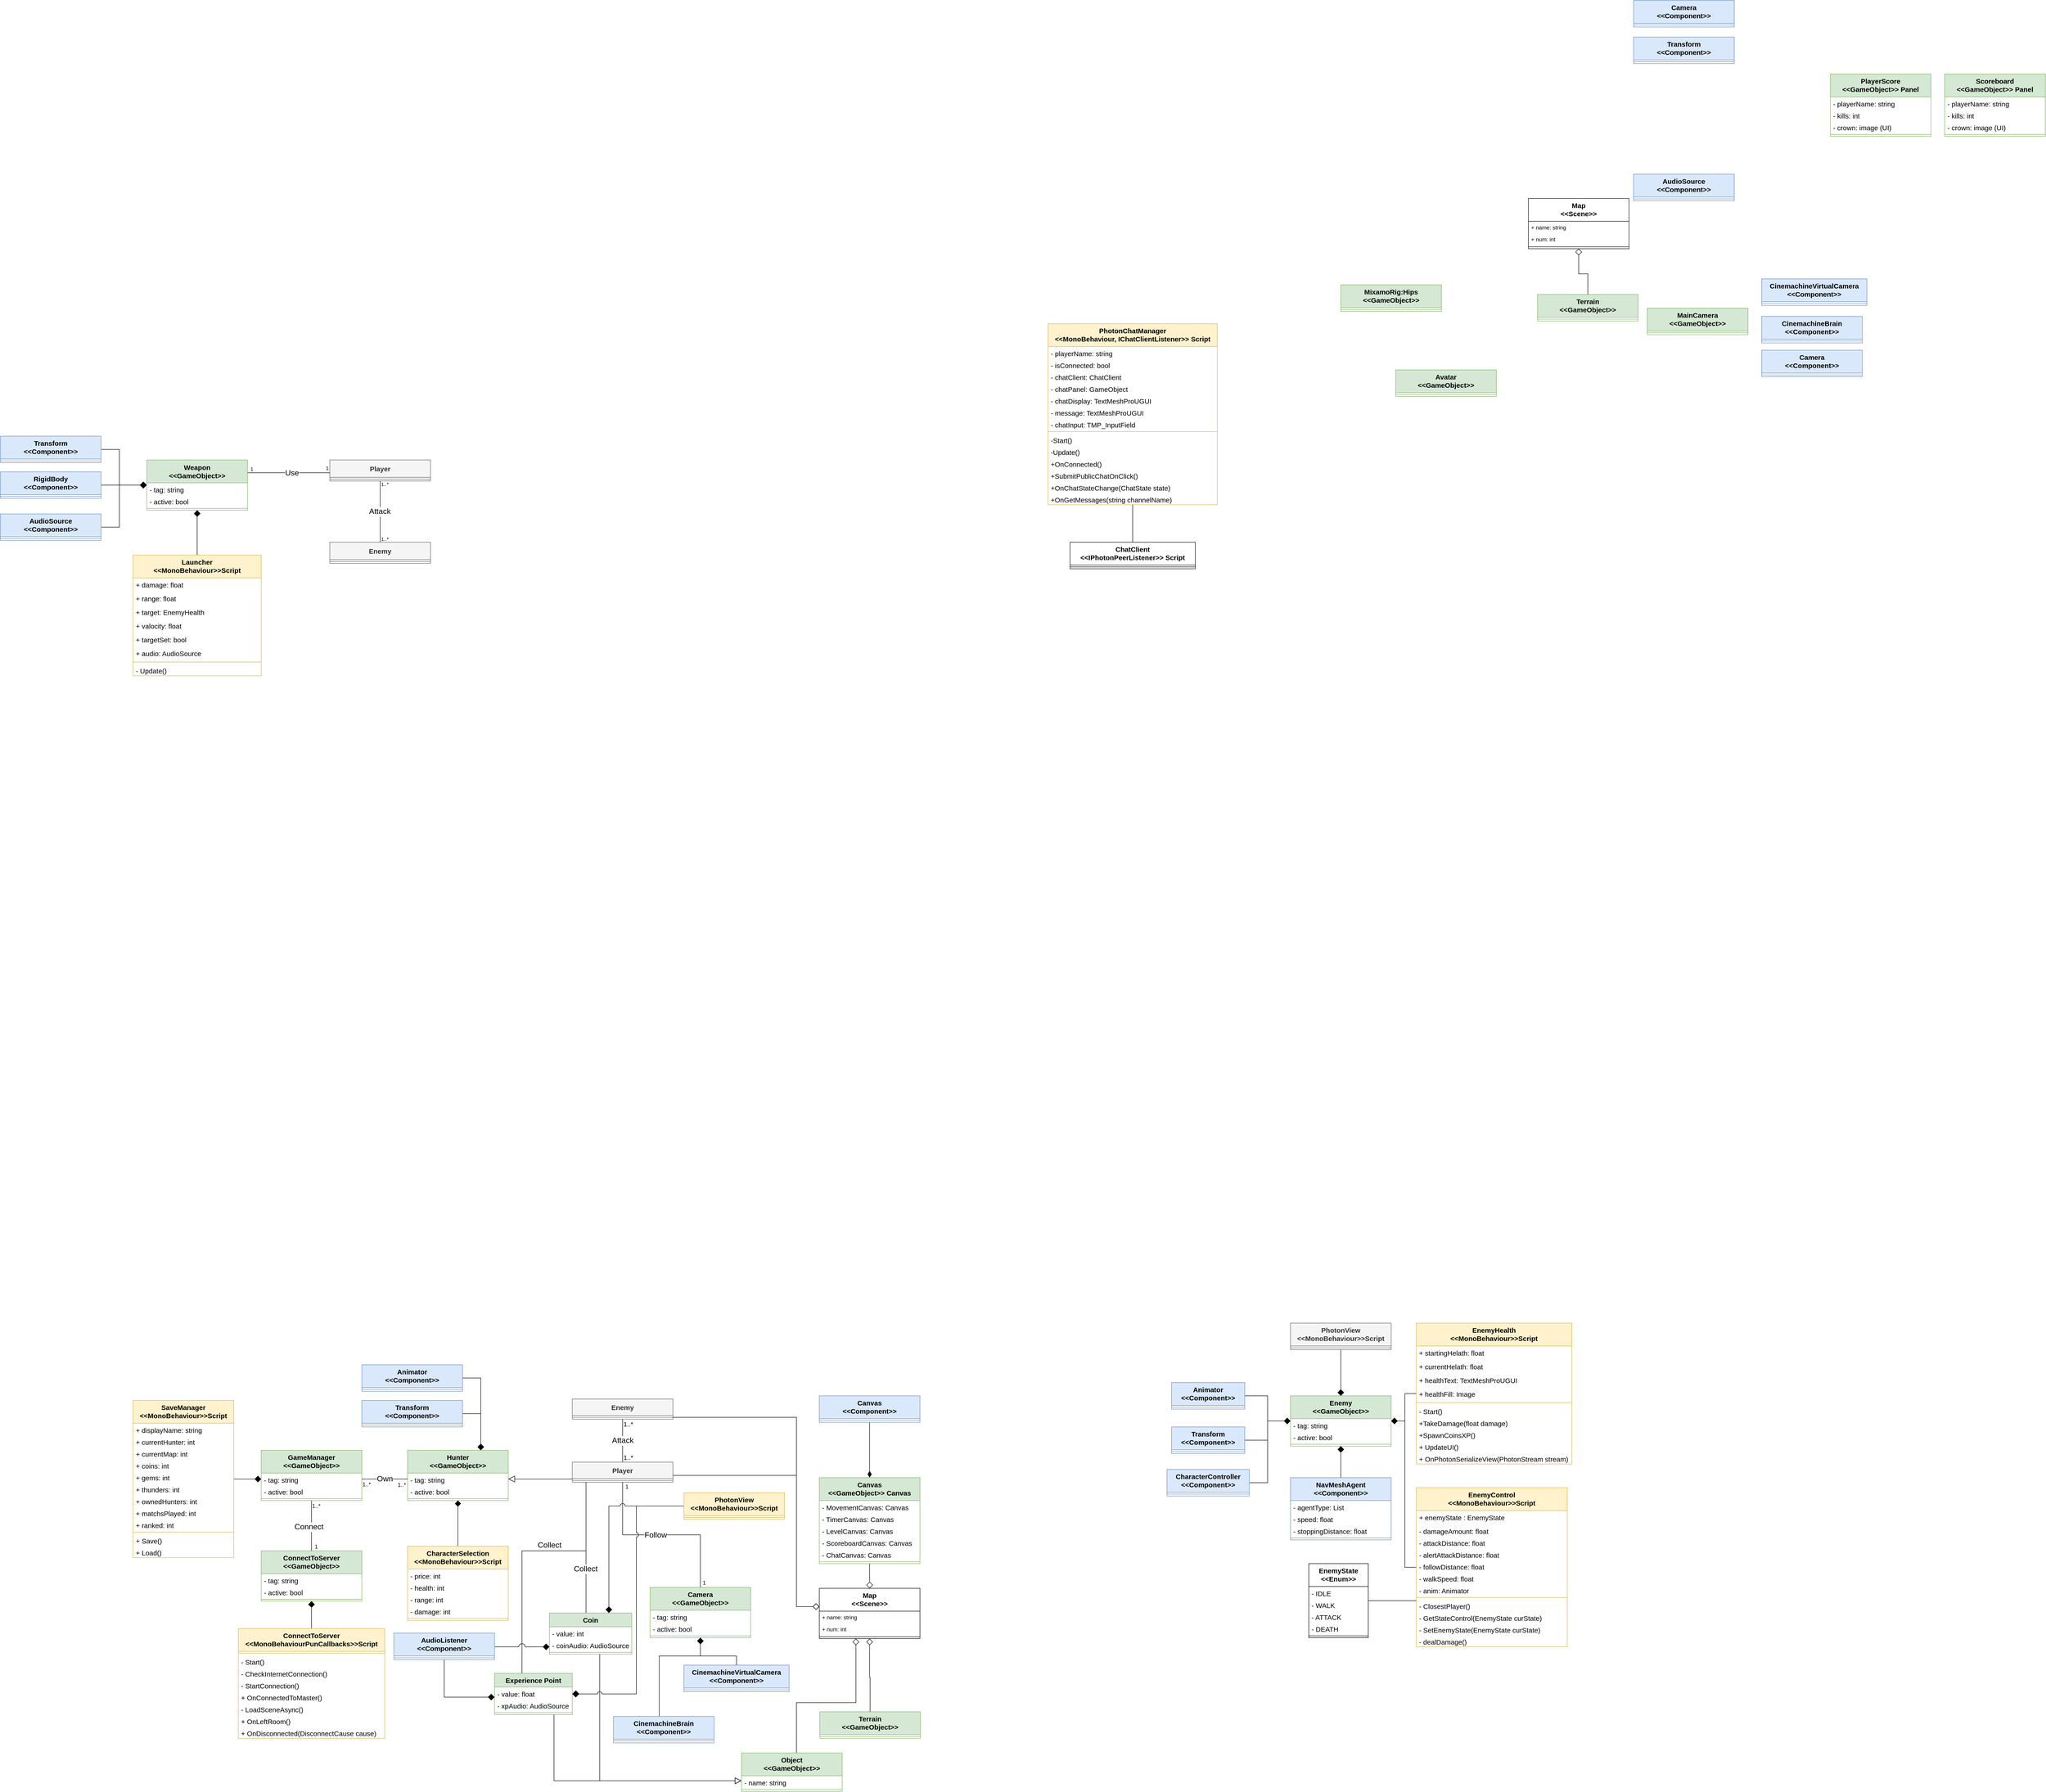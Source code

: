 <mxfile version="21.3.7" type="github">
  <diagram id="C5RBs43oDa-KdzZeNtuy" name="Page-1">
    <mxGraphModel dx="3827" dy="6222" grid="1" gridSize="10" guides="1" tooltips="1" connect="1" arrows="1" fold="1" page="1" pageScale="1" pageWidth="827" pageHeight="1169" math="0" shadow="0">
      <root>
        <mxCell id="WIyWlLk6GJQsqaUBKTNV-0" />
        <mxCell id="WIyWlLk6GJQsqaUBKTNV-1" parent="WIyWlLk6GJQsqaUBKTNV-0" />
        <mxCell id="JzHmCHcc4jUydCR1_Gb7-157" style="edgeStyle=orthogonalEdgeStyle;rounded=0;orthogonalLoop=1;jettySize=auto;html=1;entryX=0;entryY=0.5;entryDx=0;entryDy=0;endArrow=diamond;endFill=1;endSize=12;" parent="WIyWlLk6GJQsqaUBKTNV-1" source="JzHmCHcc4jUydCR1_Gb7-0" target="JzHmCHcc4jUydCR1_Gb7-153" edge="1">
          <mxGeometry relative="1" as="geometry">
            <Array as="points">
              <mxPoint x="-250" y="-289" />
              <mxPoint x="-250" y="-289" />
            </Array>
          </mxGeometry>
        </mxCell>
        <mxCell id="JzHmCHcc4jUydCR1_Gb7-0" value="SaveManager&lt;br style=&quot;font-size: 15px;&quot;&gt;&amp;lt;&amp;lt;MonoBehaviour&amp;gt;&amp;gt;Script" style="swimlane;fontStyle=1;align=center;verticalAlign=top;childLayout=stackLayout;horizontal=1;startSize=50;horizontalStack=0;resizeParent=1;resizeParentMax=0;resizeLast=0;collapsible=1;marginBottom=0;whiteSpace=wrap;html=1;fontSize=15;fillColor=#fff2cc;strokeColor=#d6b656;" parent="WIyWlLk6GJQsqaUBKTNV-1" vertex="1">
          <mxGeometry x="-480" y="-461" width="220" height="344" as="geometry">
            <mxRectangle x="30" y="30" width="230" height="50" as="alternateBounds" />
          </mxGeometry>
        </mxCell>
        <mxCell id="JzHmCHcc4jUydCR1_Gb7-151" value="+ displayName: string" style="text;strokeColor=none;fillColor=none;align=left;verticalAlign=top;spacingLeft=4;spacingRight=4;overflow=hidden;rotatable=0;points=[[0,0.5],[1,0.5]];portConstraint=eastwest;whiteSpace=wrap;html=1;fontSize=15;" parent="JzHmCHcc4jUydCR1_Gb7-0" vertex="1">
          <mxGeometry y="50" width="220" height="26" as="geometry" />
        </mxCell>
        <mxCell id="JzHmCHcc4jUydCR1_Gb7-149" value="+ currentHunter: int" style="text;strokeColor=none;fillColor=none;align=left;verticalAlign=top;spacingLeft=4;spacingRight=4;overflow=hidden;rotatable=0;points=[[0,0.5],[1,0.5]];portConstraint=eastwest;whiteSpace=wrap;html=1;fontSize=15;" parent="JzHmCHcc4jUydCR1_Gb7-0" vertex="1">
          <mxGeometry y="76" width="220" height="26" as="geometry" />
        </mxCell>
        <mxCell id="JzHmCHcc4jUydCR1_Gb7-148" value="+ currentMap: int" style="text;strokeColor=none;fillColor=none;align=left;verticalAlign=top;spacingLeft=4;spacingRight=4;overflow=hidden;rotatable=0;points=[[0,0.5],[1,0.5]];portConstraint=eastwest;whiteSpace=wrap;html=1;fontSize=15;" parent="JzHmCHcc4jUydCR1_Gb7-0" vertex="1">
          <mxGeometry y="102" width="220" height="26" as="geometry" />
        </mxCell>
        <mxCell id="JzHmCHcc4jUydCR1_Gb7-6" value="+ coins: int" style="text;strokeColor=none;fillColor=none;align=left;verticalAlign=top;spacingLeft=4;spacingRight=4;overflow=hidden;rotatable=0;points=[[0,0.5],[1,0.5]];portConstraint=eastwest;whiteSpace=wrap;html=1;fontSize=15;" parent="JzHmCHcc4jUydCR1_Gb7-0" vertex="1">
          <mxGeometry y="128" width="220" height="26" as="geometry" />
        </mxCell>
        <mxCell id="JzHmCHcc4jUydCR1_Gb7-7" value="+ gems: int" style="text;strokeColor=none;fillColor=none;align=left;verticalAlign=top;spacingLeft=4;spacingRight=4;overflow=hidden;rotatable=0;points=[[0,0.5],[1,0.5]];portConstraint=eastwest;whiteSpace=wrap;html=1;fontSize=15;" parent="JzHmCHcc4jUydCR1_Gb7-0" vertex="1">
          <mxGeometry y="154" width="220" height="26" as="geometry" />
        </mxCell>
        <mxCell id="JzHmCHcc4jUydCR1_Gb7-8" value="+ thunders: int" style="text;strokeColor=none;fillColor=none;align=left;verticalAlign=top;spacingLeft=4;spacingRight=4;overflow=hidden;rotatable=0;points=[[0,0.5],[1,0.5]];portConstraint=eastwest;whiteSpace=wrap;html=1;fontSize=15;" parent="JzHmCHcc4jUydCR1_Gb7-0" vertex="1">
          <mxGeometry y="180" width="220" height="26" as="geometry" />
        </mxCell>
        <mxCell id="JzHmCHcc4jUydCR1_Gb7-9" value="+ ownedHunters: int" style="text;strokeColor=none;fillColor=none;align=left;verticalAlign=top;spacingLeft=4;spacingRight=4;overflow=hidden;rotatable=0;points=[[0,0.5],[1,0.5]];portConstraint=eastwest;whiteSpace=wrap;html=1;fontSize=15;" parent="JzHmCHcc4jUydCR1_Gb7-0" vertex="1">
          <mxGeometry y="206" width="220" height="26" as="geometry" />
        </mxCell>
        <mxCell id="JzHmCHcc4jUydCR1_Gb7-11" value="+ matchsPlayed: int" style="text;strokeColor=none;fillColor=none;align=left;verticalAlign=top;spacingLeft=4;spacingRight=4;overflow=hidden;rotatable=0;points=[[0,0.5],[1,0.5]];portConstraint=eastwest;whiteSpace=wrap;html=1;fontSize=15;" parent="JzHmCHcc4jUydCR1_Gb7-0" vertex="1">
          <mxGeometry y="232" width="220" height="26" as="geometry" />
        </mxCell>
        <mxCell id="JzHmCHcc4jUydCR1_Gb7-12" value="+ ranked: int" style="text;strokeColor=none;fillColor=none;align=left;verticalAlign=top;spacingLeft=4;spacingRight=4;overflow=hidden;rotatable=0;points=[[0,0.5],[1,0.5]];portConstraint=eastwest;whiteSpace=wrap;html=1;fontSize=15;" parent="JzHmCHcc4jUydCR1_Gb7-0" vertex="1">
          <mxGeometry y="258" width="220" height="26" as="geometry" />
        </mxCell>
        <mxCell id="JzHmCHcc4jUydCR1_Gb7-2" value="" style="line;strokeWidth=1;fillColor=none;align=left;verticalAlign=middle;spacingTop=-1;spacingLeft=3;spacingRight=3;rotatable=0;labelPosition=right;points=[];portConstraint=eastwest;strokeColor=inherit;" parent="JzHmCHcc4jUydCR1_Gb7-0" vertex="1">
          <mxGeometry y="284" width="220" height="8" as="geometry" />
        </mxCell>
        <mxCell id="JzHmCHcc4jUydCR1_Gb7-144" value="+ Save()" style="text;strokeColor=none;fillColor=none;align=left;verticalAlign=top;spacingLeft=4;spacingRight=4;overflow=hidden;rotatable=0;points=[[0,0.5],[1,0.5]];portConstraint=eastwest;whiteSpace=wrap;html=1;fontSize=15;" parent="JzHmCHcc4jUydCR1_Gb7-0" vertex="1">
          <mxGeometry y="292" width="220" height="26" as="geometry" />
        </mxCell>
        <mxCell id="JzHmCHcc4jUydCR1_Gb7-145" value="+ Load()" style="text;strokeColor=none;fillColor=none;align=left;verticalAlign=top;spacingLeft=4;spacingRight=4;overflow=hidden;rotatable=0;points=[[0,0.5],[1,0.5]];portConstraint=eastwest;whiteSpace=wrap;html=1;fontSize=15;" parent="JzHmCHcc4jUydCR1_Gb7-0" vertex="1">
          <mxGeometry y="318" width="220" height="26" as="geometry" />
        </mxCell>
        <mxCell id="JzHmCHcc4jUydCR1_Gb7-21" value="Hunter&lt;br style=&quot;font-size: 15px;&quot;&gt;&amp;lt;&amp;lt;GameObject&amp;gt;&amp;gt;" style="swimlane;fontStyle=1;align=center;verticalAlign=top;childLayout=stackLayout;horizontal=1;startSize=50;horizontalStack=0;resizeParent=1;resizeParentMax=0;resizeLast=0;collapsible=1;marginBottom=0;whiteSpace=wrap;html=1;fontSize=15;fillColor=#d5e8d4;strokeColor=#82b366;" parent="WIyWlLk6GJQsqaUBKTNV-1" vertex="1">
          <mxGeometry x="120" y="-352" width="220" height="110" as="geometry">
            <mxRectangle x="400" y="30" width="160" height="50" as="alternateBounds" />
          </mxGeometry>
        </mxCell>
        <mxCell id="JzHmCHcc4jUydCR1_Gb7-22" value="- tag: string" style="text;strokeColor=none;fillColor=none;align=left;verticalAlign=top;spacingLeft=4;spacingRight=4;overflow=hidden;rotatable=0;points=[[0,0.5],[1,0.5]];portConstraint=eastwest;whiteSpace=wrap;html=1;fontSize=15;" parent="JzHmCHcc4jUydCR1_Gb7-21" vertex="1">
          <mxGeometry y="50" width="220" height="26" as="geometry" />
        </mxCell>
        <mxCell id="JzHmCHcc4jUydCR1_Gb7-23" value="- active: bool" style="text;strokeColor=none;fillColor=none;align=left;verticalAlign=top;spacingLeft=4;spacingRight=4;overflow=hidden;rotatable=0;points=[[0,0.5],[1,0.5]];portConstraint=eastwest;whiteSpace=wrap;html=1;fontSize=15;" parent="JzHmCHcc4jUydCR1_Gb7-21" vertex="1">
          <mxGeometry y="76" width="220" height="26" as="geometry" />
        </mxCell>
        <mxCell id="JzHmCHcc4jUydCR1_Gb7-30" value="" style="line;strokeWidth=1;fillColor=none;align=left;verticalAlign=middle;spacingTop=-1;spacingLeft=3;spacingRight=3;rotatable=0;labelPosition=right;points=[];portConstraint=eastwest;strokeColor=inherit;" parent="JzHmCHcc4jUydCR1_Gb7-21" vertex="1">
          <mxGeometry y="102" width="220" height="8" as="geometry" />
        </mxCell>
        <mxCell id="JzHmCHcc4jUydCR1_Gb7-56" style="edgeStyle=orthogonalEdgeStyle;rounded=0;orthogonalLoop=1;jettySize=auto;html=1;entryX=1;entryY=0.5;entryDx=0;entryDy=0;endArrow=block;endFill=0;endSize=12;startSize=12;" parent="WIyWlLk6GJQsqaUBKTNV-1" source="JzHmCHcc4jUydCR1_Gb7-33" target="JzHmCHcc4jUydCR1_Gb7-22" edge="1">
          <mxGeometry relative="1" as="geometry">
            <Array as="points">
              <mxPoint x="510" y="-289" />
              <mxPoint x="510" y="-289" />
            </Array>
          </mxGeometry>
        </mxCell>
        <mxCell id="JzHmCHcc4jUydCR1_Gb7-541" style="edgeStyle=orthogonalEdgeStyle;rounded=0;orthogonalLoop=1;jettySize=auto;html=1;endArrow=diamond;endFill=0;endSize=12;" parent="WIyWlLk6GJQsqaUBKTNV-1" source="JzHmCHcc4jUydCR1_Gb7-33" target="JzHmCHcc4jUydCR1_Gb7-77" edge="1">
          <mxGeometry relative="1" as="geometry">
            <Array as="points">
              <mxPoint x="970" y="-297" />
              <mxPoint x="970" y="-10" />
            </Array>
          </mxGeometry>
        </mxCell>
        <mxCell id="JzHmCHcc4jUydCR1_Gb7-33" value="Player" style="swimlane;fontStyle=1;align=center;verticalAlign=middle;childLayout=stackLayout;horizontal=1;startSize=36;horizontalStack=0;resizeParent=1;resizeParentMax=0;resizeLast=0;collapsible=1;marginBottom=0;whiteSpace=wrap;html=1;fontSize=15;fillColor=#f5f5f5;strokeColor=#666666;fontColor=#333333;" parent="WIyWlLk6GJQsqaUBKTNV-1" vertex="1">
          <mxGeometry x="480" y="-326" width="220" height="44" as="geometry">
            <mxRectangle x="800" y="12" width="160" height="50" as="alternateBounds" />
          </mxGeometry>
        </mxCell>
        <mxCell id="JzHmCHcc4jUydCR1_Gb7-40" value="" style="line;strokeWidth=1;fillColor=none;align=left;verticalAlign=middle;spacingTop=-1;spacingLeft=3;spacingRight=3;rotatable=0;labelPosition=right;points=[];portConstraint=eastwest;strokeColor=inherit;" parent="JzHmCHcc4jUydCR1_Gb7-33" vertex="1">
          <mxGeometry y="36" width="220" height="8" as="geometry" />
        </mxCell>
        <mxCell id="JzHmCHcc4jUydCR1_Gb7-55" style="edgeStyle=orthogonalEdgeStyle;rounded=0;orthogonalLoop=1;jettySize=auto;html=1;entryX=0.5;entryY=1;entryDx=0;entryDy=0;endArrow=diamond;endFill=1;endSize=11;" parent="WIyWlLk6GJQsqaUBKTNV-1" source="JzHmCHcc4jUydCR1_Gb7-47" target="JzHmCHcc4jUydCR1_Gb7-21" edge="1">
          <mxGeometry relative="1" as="geometry" />
        </mxCell>
        <mxCell id="JzHmCHcc4jUydCR1_Gb7-47" value="CharacterSelection&lt;br style=&quot;font-size: 15px;&quot;&gt;&amp;lt;&amp;lt;MonoBehaviour&amp;gt;&amp;gt;Script" style="swimlane;fontStyle=1;align=center;verticalAlign=top;childLayout=stackLayout;horizontal=1;startSize=50;horizontalStack=0;resizeParent=1;resizeParentMax=0;resizeLast=0;collapsible=1;marginBottom=0;whiteSpace=wrap;html=1;fontSize=15;fillColor=#fff2cc;strokeColor=#d6b656;" parent="WIyWlLk6GJQsqaUBKTNV-1" vertex="1">
          <mxGeometry x="120" y="-142" width="220" height="162" as="geometry">
            <mxRectangle x="400" y="240" width="230" height="50" as="alternateBounds" />
          </mxGeometry>
        </mxCell>
        <mxCell id="JzHmCHcc4jUydCR1_Gb7-49" value="- price: int" style="text;strokeColor=none;fillColor=none;align=left;verticalAlign=top;spacingLeft=4;spacingRight=4;overflow=hidden;rotatable=0;points=[[0,0.5],[1,0.5]];portConstraint=eastwest;whiteSpace=wrap;html=1;fontSize=15;" parent="JzHmCHcc4jUydCR1_Gb7-47" vertex="1">
          <mxGeometry y="50" width="220" height="26" as="geometry" />
        </mxCell>
        <mxCell id="JzHmCHcc4jUydCR1_Gb7-52" value="- health: int" style="text;strokeColor=none;fillColor=none;align=left;verticalAlign=top;spacingLeft=4;spacingRight=4;overflow=hidden;rotatable=0;points=[[0,0.5],[1,0.5]];portConstraint=eastwest;whiteSpace=wrap;html=1;fontSize=15;" parent="JzHmCHcc4jUydCR1_Gb7-47" vertex="1">
          <mxGeometry y="76" width="220" height="26" as="geometry" />
        </mxCell>
        <mxCell id="JzHmCHcc4jUydCR1_Gb7-53" value="- range: int" style="text;strokeColor=none;fillColor=none;align=left;verticalAlign=top;spacingLeft=4;spacingRight=4;overflow=hidden;rotatable=0;points=[[0,0.5],[1,0.5]];portConstraint=eastwest;whiteSpace=wrap;html=1;fontSize=15;" parent="JzHmCHcc4jUydCR1_Gb7-47" vertex="1">
          <mxGeometry y="102" width="220" height="26" as="geometry" />
        </mxCell>
        <mxCell id="JzHmCHcc4jUydCR1_Gb7-54" value="- damage: int" style="text;strokeColor=none;fillColor=none;align=left;verticalAlign=top;spacingLeft=4;spacingRight=4;overflow=hidden;rotatable=0;points=[[0,0.5],[1,0.5]];portConstraint=eastwest;whiteSpace=wrap;html=1;fontSize=15;" parent="JzHmCHcc4jUydCR1_Gb7-47" vertex="1">
          <mxGeometry y="128" width="220" height="26" as="geometry" />
        </mxCell>
        <mxCell id="JzHmCHcc4jUydCR1_Gb7-50" value="" style="line;strokeWidth=1;fillColor=none;align=left;verticalAlign=middle;spacingTop=-1;spacingLeft=3;spacingRight=3;rotatable=0;labelPosition=right;points=[];portConstraint=eastwest;strokeColor=inherit;" parent="JzHmCHcc4jUydCR1_Gb7-47" vertex="1">
          <mxGeometry y="154" width="220" height="8" as="geometry" />
        </mxCell>
        <mxCell id="h68TDxjQolyVrIVYv69o-429" style="edgeStyle=orthogonalEdgeStyle;rounded=0;orthogonalLoop=1;jettySize=auto;html=1;endArrow=none;endFill=0;jumpStyle=arc;jumpSize=11;" edge="1" parent="WIyWlLk6GJQsqaUBKTNV-1" source="JzHmCHcc4jUydCR1_Gb7-63" target="JzHmCHcc4jUydCR1_Gb7-33">
          <mxGeometry relative="1" as="geometry" />
        </mxCell>
        <mxCell id="h68TDxjQolyVrIVYv69o-430" value="&lt;font style=&quot;font-size: 17px;&quot;&gt;Follow&lt;/font&gt;" style="edgeLabel;html=1;align=center;verticalAlign=middle;resizable=0;points=[];" vertex="1" connectable="0" parent="h68TDxjQolyVrIVYv69o-429">
          <mxGeometry x="0.068" y="1" relative="1" as="geometry">
            <mxPoint as="offset" />
          </mxGeometry>
        </mxCell>
        <mxCell id="JzHmCHcc4jUydCR1_Gb7-63" value="Camera&lt;br style=&quot;font-size: 15px;&quot;&gt;&amp;lt;&amp;lt;GameObject&amp;gt;&amp;gt;" style="swimlane;fontStyle=1;align=center;verticalAlign=top;childLayout=stackLayout;horizontal=1;startSize=50;horizontalStack=0;resizeParent=1;resizeParentMax=0;resizeLast=0;collapsible=1;marginBottom=0;whiteSpace=wrap;html=1;fontSize=15;fillColor=#d5e8d4;strokeColor=#82b366;" parent="WIyWlLk6GJQsqaUBKTNV-1" vertex="1">
          <mxGeometry x="650" y="-52" width="220" height="110" as="geometry" />
        </mxCell>
        <mxCell id="JzHmCHcc4jUydCR1_Gb7-64" value="- tag: string" style="text;strokeColor=none;fillColor=none;align=left;verticalAlign=top;spacingLeft=4;spacingRight=4;overflow=hidden;rotatable=0;points=[[0,0.5],[1,0.5]];portConstraint=eastwest;whiteSpace=wrap;html=1;fontSize=15;" parent="JzHmCHcc4jUydCR1_Gb7-63" vertex="1">
          <mxGeometry y="50" width="220" height="26" as="geometry" />
        </mxCell>
        <mxCell id="JzHmCHcc4jUydCR1_Gb7-65" value="- active: bool" style="text;strokeColor=none;fillColor=none;align=left;verticalAlign=top;spacingLeft=4;spacingRight=4;overflow=hidden;rotatable=0;points=[[0,0.5],[1,0.5]];portConstraint=eastwest;whiteSpace=wrap;html=1;fontSize=15;" parent="JzHmCHcc4jUydCR1_Gb7-63" vertex="1">
          <mxGeometry y="76" width="220" height="26" as="geometry" />
        </mxCell>
        <mxCell id="JzHmCHcc4jUydCR1_Gb7-66" value="" style="line;strokeWidth=1;fillColor=none;align=left;verticalAlign=middle;spacingTop=-1;spacingLeft=3;spacingRight=3;rotatable=0;labelPosition=right;points=[];portConstraint=eastwest;strokeColor=inherit;" parent="JzHmCHcc4jUydCR1_Gb7-63" vertex="1">
          <mxGeometry y="102" width="220" height="8" as="geometry" />
        </mxCell>
        <mxCell id="JzHmCHcc4jUydCR1_Gb7-121" style="edgeStyle=orthogonalEdgeStyle;rounded=0;orthogonalLoop=1;jettySize=auto;html=1;entryX=0.5;entryY=1;entryDx=0;entryDy=0;endArrow=diamond;endFill=0;endSize=12;" parent="WIyWlLk6GJQsqaUBKTNV-1" source="JzHmCHcc4jUydCR1_Gb7-75" target="JzHmCHcc4jUydCR1_Gb7-77" edge="1">
          <mxGeometry relative="1" as="geometry" />
        </mxCell>
        <mxCell id="JzHmCHcc4jUydCR1_Gb7-75" value="Terrain&lt;br style=&quot;font-size: 15px;&quot;&gt;&amp;lt;&amp;lt;GameObject&amp;gt;&amp;gt;" style="swimlane;fontStyle=1;align=center;verticalAlign=top;childLayout=stackLayout;horizontal=1;startSize=50;horizontalStack=0;resizeParent=1;resizeParentMax=0;resizeLast=0;collapsible=1;marginBottom=0;whiteSpace=wrap;html=1;fontSize=15;fillColor=#d5e8d4;strokeColor=#82b366;" parent="WIyWlLk6GJQsqaUBKTNV-1" vertex="1">
          <mxGeometry x="1021" y="220" width="220" height="58" as="geometry">
            <mxRectangle x="690" y="870" width="160" height="50" as="alternateBounds" />
          </mxGeometry>
        </mxCell>
        <mxCell id="JzHmCHcc4jUydCR1_Gb7-76" value="" style="line;strokeWidth=1;fillColor=none;align=left;verticalAlign=middle;spacingTop=-1;spacingLeft=3;spacingRight=3;rotatable=0;labelPosition=right;points=[];portConstraint=eastwest;strokeColor=inherit;" parent="JzHmCHcc4jUydCR1_Gb7-75" vertex="1">
          <mxGeometry y="50" width="220" height="8" as="geometry" />
        </mxCell>
        <mxCell id="JzHmCHcc4jUydCR1_Gb7-77" value="Map&lt;br&gt;&amp;lt;&amp;lt;Scene&amp;gt;&amp;gt;" style="swimlane;fontStyle=1;align=center;verticalAlign=top;childLayout=stackLayout;horizontal=1;startSize=50;horizontalStack=0;resizeParent=1;resizeParentMax=0;resizeLast=0;collapsible=1;marginBottom=0;whiteSpace=wrap;html=1;fontSize=15;" parent="WIyWlLk6GJQsqaUBKTNV-1" vertex="1">
          <mxGeometry x="1020" y="-50" width="220" height="110" as="geometry" />
        </mxCell>
        <mxCell id="JzHmCHcc4jUydCR1_Gb7-81" value="+ name: string" style="text;strokeColor=none;fillColor=none;align=left;verticalAlign=top;spacingLeft=4;spacingRight=4;overflow=hidden;rotatable=0;points=[[0,0.5],[1,0.5]];portConstraint=eastwest;whiteSpace=wrap;html=1;" parent="JzHmCHcc4jUydCR1_Gb7-77" vertex="1">
          <mxGeometry y="50" width="220" height="26" as="geometry" />
        </mxCell>
        <mxCell id="JzHmCHcc4jUydCR1_Gb7-82" value="+ num: int" style="text;strokeColor=none;fillColor=none;align=left;verticalAlign=top;spacingLeft=4;spacingRight=4;overflow=hidden;rotatable=0;points=[[0,0.5],[1,0.5]];portConstraint=eastwest;whiteSpace=wrap;html=1;" parent="JzHmCHcc4jUydCR1_Gb7-77" vertex="1">
          <mxGeometry y="76" width="220" height="26" as="geometry" />
        </mxCell>
        <mxCell id="JzHmCHcc4jUydCR1_Gb7-78" value="" style="line;strokeWidth=1;fillColor=none;align=left;verticalAlign=middle;spacingTop=-1;spacingLeft=3;spacingRight=3;rotatable=0;labelPosition=right;points=[];portConstraint=eastwest;strokeColor=inherit;" parent="JzHmCHcc4jUydCR1_Gb7-77" vertex="1">
          <mxGeometry y="102" width="220" height="8" as="geometry" />
        </mxCell>
        <mxCell id="JzHmCHcc4jUydCR1_Gb7-546" style="edgeStyle=orthogonalEdgeStyle;rounded=0;orthogonalLoop=1;jettySize=auto;html=1;endArrow=diamond;endFill=0;endSize=12;" parent="WIyWlLk6GJQsqaUBKTNV-1" source="JzHmCHcc4jUydCR1_Gb7-89" target="JzHmCHcc4jUydCR1_Gb7-77" edge="1">
          <mxGeometry relative="1" as="geometry">
            <Array as="points">
              <mxPoint x="970" y="200" />
              <mxPoint x="1100" y="200" />
            </Array>
          </mxGeometry>
        </mxCell>
        <mxCell id="JzHmCHcc4jUydCR1_Gb7-89" value="Object&lt;br style=&quot;font-size: 15px;&quot;&gt;&amp;lt;&amp;lt;GameObject&amp;gt;&amp;gt;" style="swimlane;fontStyle=1;align=center;verticalAlign=top;childLayout=stackLayout;horizontal=1;startSize=50;horizontalStack=0;resizeParent=1;resizeParentMax=0;resizeLast=0;collapsible=1;marginBottom=0;whiteSpace=wrap;html=1;fontSize=15;fillColor=#d5e8d4;strokeColor=#82b366;" parent="WIyWlLk6GJQsqaUBKTNV-1" vertex="1">
          <mxGeometry x="850" y="310" width="220" height="84" as="geometry" />
        </mxCell>
        <mxCell id="JzHmCHcc4jUydCR1_Gb7-90" value="- name: string" style="text;strokeColor=none;fillColor=none;align=left;verticalAlign=top;spacingLeft=4;spacingRight=4;overflow=hidden;rotatable=0;points=[[0,0.5],[1,0.5]];portConstraint=eastwest;whiteSpace=wrap;html=1;fontSize=15;" parent="JzHmCHcc4jUydCR1_Gb7-89" vertex="1">
          <mxGeometry y="50" width="220" height="26" as="geometry" />
        </mxCell>
        <mxCell id="JzHmCHcc4jUydCR1_Gb7-92" value="" style="line;strokeWidth=1;fillColor=none;align=left;verticalAlign=middle;spacingTop=-1;spacingLeft=3;spacingRight=3;rotatable=0;labelPosition=right;points=[];portConstraint=eastwest;strokeColor=inherit;" parent="JzHmCHcc4jUydCR1_Gb7-89" vertex="1">
          <mxGeometry y="76" width="220" height="8" as="geometry" />
        </mxCell>
        <mxCell id="JzHmCHcc4jUydCR1_Gb7-485" style="edgeStyle=orthogonalEdgeStyle;rounded=0;orthogonalLoop=1;jettySize=auto;html=1;endArrow=none;endFill=0;" parent="WIyWlLk6GJQsqaUBKTNV-1" source="JzHmCHcc4jUydCR1_Gb7-94" target="JzHmCHcc4jUydCR1_Gb7-33" edge="1">
          <mxGeometry relative="1" as="geometry">
            <Array as="points">
              <mxPoint x="510" y="-142" />
              <mxPoint x="510" y="-142" />
            </Array>
          </mxGeometry>
        </mxCell>
        <mxCell id="h68TDxjQolyVrIVYv69o-57" value="&lt;font style=&quot;font-size: 17px;&quot;&gt;Collect&lt;/font&gt;" style="edgeLabel;html=1;align=center;verticalAlign=middle;resizable=0;points=[];" vertex="1" connectable="0" parent="JzHmCHcc4jUydCR1_Gb7-485">
          <mxGeometry x="-0.326" y="1" relative="1" as="geometry">
            <mxPoint as="offset" />
          </mxGeometry>
        </mxCell>
        <mxCell id="JzHmCHcc4jUydCR1_Gb7-493" style="edgeStyle=orthogonalEdgeStyle;rounded=0;orthogonalLoop=1;jettySize=auto;html=1;endArrow=block;endFill=0;endSize=12;" parent="WIyWlLk6GJQsqaUBKTNV-1" source="JzHmCHcc4jUydCR1_Gb7-94" target="JzHmCHcc4jUydCR1_Gb7-89" edge="1">
          <mxGeometry relative="1" as="geometry">
            <Array as="points">
              <mxPoint x="540" y="371" />
            </Array>
          </mxGeometry>
        </mxCell>
        <mxCell id="JzHmCHcc4jUydCR1_Gb7-94" value="Coin&lt;br style=&quot;font-size: 15px;&quot;&gt;" style="swimlane;fontStyle=1;align=center;verticalAlign=top;childLayout=stackLayout;horizontal=1;startSize=30;horizontalStack=0;resizeParent=1;resizeParentMax=0;resizeLast=0;collapsible=1;marginBottom=0;whiteSpace=wrap;html=1;fontSize=15;fillColor=#d5e8d4;strokeColor=#82b366;" parent="WIyWlLk6GJQsqaUBKTNV-1" vertex="1">
          <mxGeometry x="430" y="4" width="180" height="90" as="geometry" />
        </mxCell>
        <mxCell id="JzHmCHcc4jUydCR1_Gb7-95" value="- value: int" style="text;strokeColor=none;fillColor=none;align=left;verticalAlign=top;spacingLeft=4;spacingRight=4;overflow=hidden;rotatable=0;points=[[0,0.5],[1,0.5]];portConstraint=eastwest;whiteSpace=wrap;html=1;fontSize=15;" parent="JzHmCHcc4jUydCR1_Gb7-94" vertex="1">
          <mxGeometry y="30" width="180" height="26" as="geometry" />
        </mxCell>
        <mxCell id="JzHmCHcc4jUydCR1_Gb7-100" value="- coinAudio: AudioSource" style="text;strokeColor=none;fillColor=none;align=left;verticalAlign=top;spacingLeft=4;spacingRight=4;overflow=hidden;rotatable=0;points=[[0,0.5],[1,0.5]];portConstraint=eastwest;whiteSpace=wrap;html=1;fontSize=15;" parent="JzHmCHcc4jUydCR1_Gb7-94" vertex="1">
          <mxGeometry y="56" width="180" height="26" as="geometry" />
        </mxCell>
        <mxCell id="JzHmCHcc4jUydCR1_Gb7-96" value="" style="line;strokeWidth=1;fillColor=none;align=left;verticalAlign=middle;spacingTop=-1;spacingLeft=3;spacingRight=3;rotatable=0;labelPosition=right;points=[];portConstraint=eastwest;strokeColor=inherit;" parent="JzHmCHcc4jUydCR1_Gb7-94" vertex="1">
          <mxGeometry y="82" width="180" height="8" as="geometry" />
        </mxCell>
        <mxCell id="JzHmCHcc4jUydCR1_Gb7-486" style="edgeStyle=orthogonalEdgeStyle;rounded=0;orthogonalLoop=1;jettySize=auto;html=1;endArrow=none;endFill=0;" parent="WIyWlLk6GJQsqaUBKTNV-1" source="JzHmCHcc4jUydCR1_Gb7-97" target="JzHmCHcc4jUydCR1_Gb7-33" edge="1">
          <mxGeometry relative="1" as="geometry">
            <Array as="points">
              <mxPoint x="370" y="-132" />
              <mxPoint x="510" y="-132" />
            </Array>
          </mxGeometry>
        </mxCell>
        <mxCell id="JzHmCHcc4jUydCR1_Gb7-487" value="&lt;font style=&quot;font-size: 17px;&quot;&gt;Collect&lt;/font&gt;" style="edgeLabel;html=1;align=center;verticalAlign=middle;resizable=0;points=[];" parent="JzHmCHcc4jUydCR1_Gb7-486" vertex="1" connectable="0">
          <mxGeometry x="0.765" y="1" relative="1" as="geometry">
            <mxPoint x="-79" y="72" as="offset" />
          </mxGeometry>
        </mxCell>
        <mxCell id="JzHmCHcc4jUydCR1_Gb7-492" style="edgeStyle=orthogonalEdgeStyle;rounded=0;orthogonalLoop=1;jettySize=auto;html=1;endArrow=block;endFill=0;endSize=12;" parent="WIyWlLk6GJQsqaUBKTNV-1" source="JzHmCHcc4jUydCR1_Gb7-97" target="JzHmCHcc4jUydCR1_Gb7-89" edge="1">
          <mxGeometry relative="1" as="geometry">
            <Array as="points">
              <mxPoint x="440" y="371" />
            </Array>
          </mxGeometry>
        </mxCell>
        <mxCell id="JzHmCHcc4jUydCR1_Gb7-97" value="Experience Point&lt;br&gt;" style="swimlane;fontStyle=1;align=center;verticalAlign=top;childLayout=stackLayout;horizontal=1;startSize=30;horizontalStack=0;resizeParent=1;resizeParentMax=0;resizeLast=0;collapsible=1;marginBottom=0;whiteSpace=wrap;html=1;fontSize=15;fillColor=#d5e8d4;strokeColor=#82b366;" parent="WIyWlLk6GJQsqaUBKTNV-1" vertex="1">
          <mxGeometry x="310" y="136" width="170" height="90" as="geometry" />
        </mxCell>
        <mxCell id="JzHmCHcc4jUydCR1_Gb7-98" value="- value: float" style="text;strokeColor=none;fillColor=none;align=left;verticalAlign=top;spacingLeft=4;spacingRight=4;overflow=hidden;rotatable=0;points=[[0,0.5],[1,0.5]];portConstraint=eastwest;whiteSpace=wrap;html=1;fontSize=15;" parent="JzHmCHcc4jUydCR1_Gb7-97" vertex="1">
          <mxGeometry y="30" width="170" height="26" as="geometry" />
        </mxCell>
        <mxCell id="JzHmCHcc4jUydCR1_Gb7-101" value="- xpAudio: AudioSource" style="text;strokeColor=none;fillColor=none;align=left;verticalAlign=top;spacingLeft=4;spacingRight=4;overflow=hidden;rotatable=0;points=[[0,0.5],[1,0.5]];portConstraint=eastwest;whiteSpace=wrap;html=1;fontSize=15;" parent="JzHmCHcc4jUydCR1_Gb7-97" vertex="1">
          <mxGeometry y="56" width="170" height="26" as="geometry" />
        </mxCell>
        <mxCell id="JzHmCHcc4jUydCR1_Gb7-99" value="" style="line;strokeWidth=1;fillColor=none;align=left;verticalAlign=middle;spacingTop=-1;spacingLeft=3;spacingRight=3;rotatable=0;labelPosition=right;points=[];portConstraint=eastwest;strokeColor=inherit;" parent="JzHmCHcc4jUydCR1_Gb7-97" vertex="1">
          <mxGeometry y="82" width="170" height="8" as="geometry" />
        </mxCell>
        <mxCell id="JzHmCHcc4jUydCR1_Gb7-108" value="Enemy&lt;br style=&quot;font-size: 15px;&quot;&gt;&amp;lt;&amp;lt;GameObject&amp;gt;&amp;gt;" style="swimlane;fontStyle=1;align=center;verticalAlign=top;childLayout=stackLayout;horizontal=1;startSize=50;horizontalStack=0;resizeParent=1;resizeParentMax=0;resizeLast=0;collapsible=1;marginBottom=0;whiteSpace=wrap;html=1;fontSize=15;fillColor=#d5e8d4;strokeColor=#82b366;" parent="WIyWlLk6GJQsqaUBKTNV-1" vertex="1">
          <mxGeometry x="2050" y="-471" width="220" height="110" as="geometry">
            <mxRectangle x="975" y="457" width="160" height="50" as="alternateBounds" />
          </mxGeometry>
        </mxCell>
        <mxCell id="JzHmCHcc4jUydCR1_Gb7-109" value="- tag: string" style="text;strokeColor=none;fillColor=none;align=left;verticalAlign=top;spacingLeft=4;spacingRight=4;overflow=hidden;rotatable=0;points=[[0,0.5],[1,0.5]];portConstraint=eastwest;whiteSpace=wrap;html=1;fontSize=15;" parent="JzHmCHcc4jUydCR1_Gb7-108" vertex="1">
          <mxGeometry y="50" width="220" height="26" as="geometry" />
        </mxCell>
        <mxCell id="JzHmCHcc4jUydCR1_Gb7-110" value="- active: bool" style="text;strokeColor=none;fillColor=none;align=left;verticalAlign=top;spacingLeft=4;spacingRight=4;overflow=hidden;rotatable=0;points=[[0,0.5],[1,0.5]];portConstraint=eastwest;whiteSpace=wrap;html=1;fontSize=15;" parent="JzHmCHcc4jUydCR1_Gb7-108" vertex="1">
          <mxGeometry y="76" width="220" height="26" as="geometry" />
        </mxCell>
        <mxCell id="JzHmCHcc4jUydCR1_Gb7-111" value="" style="line;strokeWidth=1;fillColor=none;align=left;verticalAlign=middle;spacingTop=-1;spacingLeft=3;spacingRight=3;rotatable=0;labelPosition=right;points=[];portConstraint=eastwest;strokeColor=inherit;" parent="JzHmCHcc4jUydCR1_Gb7-108" vertex="1">
          <mxGeometry y="102" width="220" height="8" as="geometry" />
        </mxCell>
        <mxCell id="JzHmCHcc4jUydCR1_Gb7-547" style="edgeStyle=orthogonalEdgeStyle;rounded=0;orthogonalLoop=1;jettySize=auto;html=1;endArrow=diamond;endFill=1;endSize=12;" parent="WIyWlLk6GJQsqaUBKTNV-1" source="JzHmCHcc4jUydCR1_Gb7-112" target="JzHmCHcc4jUydCR1_Gb7-108" edge="1">
          <mxGeometry relative="1" as="geometry" />
        </mxCell>
        <mxCell id="JzHmCHcc4jUydCR1_Gb7-112" value="NavMeshAgent&lt;br style=&quot;font-size: 15px;&quot;&gt;&amp;lt;&amp;lt;Component&amp;gt;&amp;gt;" style="swimlane;fontStyle=1;align=center;verticalAlign=top;childLayout=stackLayout;horizontal=1;startSize=50;horizontalStack=0;resizeParent=1;resizeParentMax=0;resizeLast=0;collapsible=1;marginBottom=0;whiteSpace=wrap;html=1;fontSize=15;fillColor=#dae8fc;strokeColor=#6c8ebf;" parent="WIyWlLk6GJQsqaUBKTNV-1" vertex="1">
          <mxGeometry x="2050" y="-292" width="220" height="136" as="geometry">
            <mxRectangle x="700" y="452" width="160" height="50" as="alternateBounds" />
          </mxGeometry>
        </mxCell>
        <mxCell id="JzHmCHcc4jUydCR1_Gb7-113" value="- agentType: List" style="text;strokeColor=none;fillColor=none;align=left;verticalAlign=top;spacingLeft=4;spacingRight=4;overflow=hidden;rotatable=0;points=[[0,0.5],[1,0.5]];portConstraint=eastwest;whiteSpace=wrap;html=1;fontSize=15;" parent="JzHmCHcc4jUydCR1_Gb7-112" vertex="1">
          <mxGeometry y="50" width="220" height="26" as="geometry" />
        </mxCell>
        <mxCell id="JzHmCHcc4jUydCR1_Gb7-114" value="- speed: float" style="text;strokeColor=none;fillColor=none;align=left;verticalAlign=top;spacingLeft=4;spacingRight=4;overflow=hidden;rotatable=0;points=[[0,0.5],[1,0.5]];portConstraint=eastwest;whiteSpace=wrap;html=1;fontSize=15;" parent="JzHmCHcc4jUydCR1_Gb7-112" vertex="1">
          <mxGeometry y="76" width="220" height="26" as="geometry" />
        </mxCell>
        <mxCell id="JzHmCHcc4jUydCR1_Gb7-116" value="- stoppingDistance: float" style="text;strokeColor=none;fillColor=none;align=left;verticalAlign=top;spacingLeft=4;spacingRight=4;overflow=hidden;rotatable=0;points=[[0,0.5],[1,0.5]];portConstraint=eastwest;whiteSpace=wrap;html=1;fontSize=15;" parent="JzHmCHcc4jUydCR1_Gb7-112" vertex="1">
          <mxGeometry y="102" width="220" height="26" as="geometry" />
        </mxCell>
        <mxCell id="JzHmCHcc4jUydCR1_Gb7-115" value="" style="line;strokeWidth=1;fillColor=none;align=left;verticalAlign=middle;spacingTop=-1;spacingLeft=3;spacingRight=3;rotatable=0;labelPosition=right;points=[];portConstraint=eastwest;strokeColor=inherit;" parent="JzHmCHcc4jUydCR1_Gb7-112" vertex="1">
          <mxGeometry y="128" width="220" height="8" as="geometry" />
        </mxCell>
        <mxCell id="JzHmCHcc4jUydCR1_Gb7-143" style="edgeStyle=orthogonalEdgeStyle;rounded=0;orthogonalLoop=1;jettySize=auto;html=1;entryX=0.5;entryY=1;entryDx=0;entryDy=0;endArrow=diamond;endFill=1;endSize=12;" parent="WIyWlLk6GJQsqaUBKTNV-1" source="JzHmCHcc4jUydCR1_Gb7-127" target="JzHmCHcc4jUydCR1_Gb7-139" edge="1">
          <mxGeometry relative="1" as="geometry">
            <Array as="points">
              <mxPoint x="-90" y="183" />
              <mxPoint x="-90" y="183" />
            </Array>
          </mxGeometry>
        </mxCell>
        <mxCell id="JzHmCHcc4jUydCR1_Gb7-127" value="ConnectToServer&lt;br style=&quot;font-size: 15px;&quot;&gt;&amp;lt;&amp;lt;MonoBehaviourPunCallbacks&amp;gt;&amp;gt;Script" style="swimlane;fontStyle=1;align=center;verticalAlign=top;childLayout=stackLayout;horizontal=1;startSize=50;horizontalStack=0;resizeParent=1;resizeParentMax=0;resizeLast=0;collapsible=1;marginBottom=0;whiteSpace=wrap;html=1;fontSize=15;fillColor=#fff2cc;strokeColor=#d6b656;" parent="WIyWlLk6GJQsqaUBKTNV-1" vertex="1">
          <mxGeometry x="-250" y="38" width="320" height="240" as="geometry">
            <mxRectangle x="30" y="520" width="230" height="50" as="alternateBounds" />
          </mxGeometry>
        </mxCell>
        <mxCell id="JzHmCHcc4jUydCR1_Gb7-132" value="" style="line;strokeWidth=1;fillColor=none;align=left;verticalAlign=middle;spacingTop=-1;spacingLeft=3;spacingRight=3;rotatable=0;labelPosition=right;points=[];portConstraint=eastwest;strokeColor=inherit;" parent="JzHmCHcc4jUydCR1_Gb7-127" vertex="1">
          <mxGeometry y="50" width="320" height="8" as="geometry" />
        </mxCell>
        <mxCell id="JzHmCHcc4jUydCR1_Gb7-160" value="-&amp;nbsp;Start()" style="text;strokeColor=none;fillColor=none;align=left;verticalAlign=top;spacingLeft=4;spacingRight=4;overflow=hidden;rotatable=0;points=[[0,0.5],[1,0.5]];portConstraint=eastwest;whiteSpace=wrap;html=1;fontSize=15;" parent="JzHmCHcc4jUydCR1_Gb7-127" vertex="1">
          <mxGeometry y="58" width="320" height="26" as="geometry" />
        </mxCell>
        <mxCell id="JzHmCHcc4jUydCR1_Gb7-130" value="- CheckInternetConnection()" style="text;strokeColor=none;fillColor=none;align=left;verticalAlign=top;spacingLeft=4;spacingRight=4;overflow=hidden;rotatable=0;points=[[0,0.5],[1,0.5]];portConstraint=eastwest;whiteSpace=wrap;html=1;fontSize=15;" parent="JzHmCHcc4jUydCR1_Gb7-127" vertex="1">
          <mxGeometry y="84" width="320" height="26" as="geometry" />
        </mxCell>
        <mxCell id="JzHmCHcc4jUydCR1_Gb7-131" value="-&amp;nbsp;StartConnection()" style="text;strokeColor=none;fillColor=none;align=left;verticalAlign=top;spacingLeft=4;spacingRight=4;overflow=hidden;rotatable=0;points=[[0,0.5],[1,0.5]];portConstraint=eastwest;whiteSpace=wrap;html=1;fontSize=15;" parent="JzHmCHcc4jUydCR1_Gb7-127" vertex="1">
          <mxGeometry y="110" width="320" height="26" as="geometry" />
        </mxCell>
        <mxCell id="JzHmCHcc4jUydCR1_Gb7-134" value="+&amp;nbsp;OnConnectedToMaster()" style="text;strokeColor=none;fillColor=none;align=left;verticalAlign=top;spacingLeft=4;spacingRight=4;overflow=hidden;rotatable=0;points=[[0,0.5],[1,0.5]];portConstraint=eastwest;whiteSpace=wrap;html=1;fontSize=15;" parent="JzHmCHcc4jUydCR1_Gb7-127" vertex="1">
          <mxGeometry y="136" width="320" height="26" as="geometry" />
        </mxCell>
        <mxCell id="JzHmCHcc4jUydCR1_Gb7-136" value="-&amp;nbsp;LoadSceneAsync()" style="text;strokeColor=none;fillColor=none;align=left;verticalAlign=top;spacingLeft=4;spacingRight=4;overflow=hidden;rotatable=0;points=[[0,0.5],[1,0.5]];portConstraint=eastwest;whiteSpace=wrap;html=1;fontSize=15;" parent="JzHmCHcc4jUydCR1_Gb7-127" vertex="1">
          <mxGeometry y="162" width="320" height="26" as="geometry" />
        </mxCell>
        <mxCell id="JzHmCHcc4jUydCR1_Gb7-135" value="+&amp;nbsp;OnLeftRoom()" style="text;strokeColor=none;fillColor=none;align=left;verticalAlign=top;spacingLeft=4;spacingRight=4;overflow=hidden;rotatable=0;points=[[0,0.5],[1,0.5]];portConstraint=eastwest;whiteSpace=wrap;html=1;fontSize=15;" parent="JzHmCHcc4jUydCR1_Gb7-127" vertex="1">
          <mxGeometry y="188" width="320" height="26" as="geometry" />
        </mxCell>
        <mxCell id="JzHmCHcc4jUydCR1_Gb7-133" value="+ OnDisconnected(DisconnectCause cause)" style="text;strokeColor=none;fillColor=none;align=left;verticalAlign=top;spacingLeft=4;spacingRight=4;overflow=hidden;rotatable=0;points=[[0,0.5],[1,0.5]];portConstraint=eastwest;whiteSpace=wrap;html=1;fontSize=15;" parent="JzHmCHcc4jUydCR1_Gb7-127" vertex="1">
          <mxGeometry y="214" width="320" height="26" as="geometry" />
        </mxCell>
        <mxCell id="JzHmCHcc4jUydCR1_Gb7-158" style="edgeStyle=orthogonalEdgeStyle;rounded=0;orthogonalLoop=1;jettySize=auto;html=1;entryX=0.5;entryY=1;entryDx=0;entryDy=0;endArrow=none;endFill=0;" parent="WIyWlLk6GJQsqaUBKTNV-1" source="JzHmCHcc4jUydCR1_Gb7-139" target="JzHmCHcc4jUydCR1_Gb7-152" edge="1">
          <mxGeometry relative="1" as="geometry">
            <Array as="points">
              <mxPoint x="-90" y="-162" />
              <mxPoint x="-90" y="-162" />
            </Array>
          </mxGeometry>
        </mxCell>
        <mxCell id="JzHmCHcc4jUydCR1_Gb7-159" value="&lt;font style=&quot;font-size: 17px;&quot;&gt;Connect&lt;/font&gt;" style="edgeLabel;html=1;align=center;verticalAlign=middle;resizable=0;points=[];" parent="JzHmCHcc4jUydCR1_Gb7-158" vertex="1" connectable="0">
          <mxGeometry x="-0.219" y="6" relative="1" as="geometry">
            <mxPoint y="-9" as="offset" />
          </mxGeometry>
        </mxCell>
        <mxCell id="JzHmCHcc4jUydCR1_Gb7-139" value="ConnectToServer&lt;br style=&quot;font-size: 15px;&quot;&gt;&amp;lt;&amp;lt;GameObject&amp;gt;&amp;gt;" style="swimlane;fontStyle=1;align=center;verticalAlign=top;childLayout=stackLayout;horizontal=1;startSize=50;horizontalStack=0;resizeParent=1;resizeParentMax=0;resizeLast=0;collapsible=1;marginBottom=0;whiteSpace=wrap;html=1;fontSize=15;fillColor=#d5e8d4;strokeColor=#82b366;" parent="WIyWlLk6GJQsqaUBKTNV-1" vertex="1">
          <mxGeometry x="-200" y="-132" width="220" height="110" as="geometry">
            <mxRectangle x="-510" y="350" width="160" height="50" as="alternateBounds" />
          </mxGeometry>
        </mxCell>
        <mxCell id="JzHmCHcc4jUydCR1_Gb7-140" value="- tag: string" style="text;strokeColor=none;fillColor=none;align=left;verticalAlign=top;spacingLeft=4;spacingRight=4;overflow=hidden;rotatable=0;points=[[0,0.5],[1,0.5]];portConstraint=eastwest;whiteSpace=wrap;html=1;fontSize=15;" parent="JzHmCHcc4jUydCR1_Gb7-139" vertex="1">
          <mxGeometry y="50" width="220" height="26" as="geometry" />
        </mxCell>
        <mxCell id="JzHmCHcc4jUydCR1_Gb7-141" value="- active: bool" style="text;strokeColor=none;fillColor=none;align=left;verticalAlign=top;spacingLeft=4;spacingRight=4;overflow=hidden;rotatable=0;points=[[0,0.5],[1,0.5]];portConstraint=eastwest;whiteSpace=wrap;html=1;fontSize=15;" parent="JzHmCHcc4jUydCR1_Gb7-139" vertex="1">
          <mxGeometry y="76" width="220" height="26" as="geometry" />
        </mxCell>
        <mxCell id="JzHmCHcc4jUydCR1_Gb7-142" value="" style="line;strokeWidth=1;fillColor=none;align=left;verticalAlign=middle;spacingTop=-1;spacingLeft=3;spacingRight=3;rotatable=0;labelPosition=right;points=[];portConstraint=eastwest;strokeColor=inherit;" parent="JzHmCHcc4jUydCR1_Gb7-139" vertex="1">
          <mxGeometry y="102" width="220" height="8" as="geometry" />
        </mxCell>
        <mxCell id="JzHmCHcc4jUydCR1_Gb7-152" value="GameManager&lt;br style=&quot;font-size: 15px;&quot;&gt;&amp;lt;&amp;lt;GameObject&amp;gt;&amp;gt;" style="swimlane;fontStyle=1;align=center;verticalAlign=top;childLayout=stackLayout;horizontal=1;startSize=50;horizontalStack=0;resizeParent=1;resizeParentMax=0;resizeLast=0;collapsible=1;marginBottom=0;whiteSpace=wrap;html=1;fontSize=15;fillColor=#d5e8d4;strokeColor=#82b366;" parent="WIyWlLk6GJQsqaUBKTNV-1" vertex="1">
          <mxGeometry x="-200" y="-352" width="220" height="110" as="geometry">
            <mxRectangle x="400" y="30" width="160" height="50" as="alternateBounds" />
          </mxGeometry>
        </mxCell>
        <mxCell id="JzHmCHcc4jUydCR1_Gb7-153" value="- tag: string" style="text;strokeColor=none;fillColor=none;align=left;verticalAlign=top;spacingLeft=4;spacingRight=4;overflow=hidden;rotatable=0;points=[[0,0.5],[1,0.5]];portConstraint=eastwest;whiteSpace=wrap;html=1;fontSize=15;" parent="JzHmCHcc4jUydCR1_Gb7-152" vertex="1">
          <mxGeometry y="50" width="220" height="26" as="geometry" />
        </mxCell>
        <mxCell id="JzHmCHcc4jUydCR1_Gb7-154" value="- active: bool" style="text;strokeColor=none;fillColor=none;align=left;verticalAlign=top;spacingLeft=4;spacingRight=4;overflow=hidden;rotatable=0;points=[[0,0.5],[1,0.5]];portConstraint=eastwest;whiteSpace=wrap;html=1;fontSize=15;" parent="JzHmCHcc4jUydCR1_Gb7-152" vertex="1">
          <mxGeometry y="76" width="220" height="26" as="geometry" />
        </mxCell>
        <mxCell id="JzHmCHcc4jUydCR1_Gb7-155" value="" style="line;strokeWidth=1;fillColor=none;align=left;verticalAlign=middle;spacingTop=-1;spacingLeft=3;spacingRight=3;rotatable=0;labelPosition=right;points=[];portConstraint=eastwest;strokeColor=inherit;" parent="JzHmCHcc4jUydCR1_Gb7-152" vertex="1">
          <mxGeometry y="102" width="220" height="8" as="geometry" />
        </mxCell>
        <mxCell id="JzHmCHcc4jUydCR1_Gb7-161" style="edgeStyle=orthogonalEdgeStyle;rounded=0;orthogonalLoop=1;jettySize=auto;html=1;entryX=0;entryY=0.5;entryDx=0;entryDy=0;endArrow=none;endFill=0;" parent="WIyWlLk6GJQsqaUBKTNV-1" source="JzHmCHcc4jUydCR1_Gb7-153" target="JzHmCHcc4jUydCR1_Gb7-22" edge="1">
          <mxGeometry relative="1" as="geometry" />
        </mxCell>
        <mxCell id="JzHmCHcc4jUydCR1_Gb7-162" value="&lt;font style=&quot;font-size: 17px;&quot;&gt;Own&lt;/font&gt;" style="edgeLabel;html=1;align=center;verticalAlign=middle;resizable=0;points=[];" parent="JzHmCHcc4jUydCR1_Gb7-161" vertex="1" connectable="0">
          <mxGeometry x="-0.201" relative="1" as="geometry">
            <mxPoint x="10" as="offset" />
          </mxGeometry>
        </mxCell>
        <mxCell id="h68TDxjQolyVrIVYv69o-416" style="edgeStyle=orthogonalEdgeStyle;rounded=0;orthogonalLoop=1;jettySize=auto;html=1;" edge="1" parent="WIyWlLk6GJQsqaUBKTNV-1" source="JzHmCHcc4jUydCR1_Gb7-175" target="JzHmCHcc4jUydCR1_Gb7-108">
          <mxGeometry relative="1" as="geometry">
            <Array as="points">
              <mxPoint x="2300" y="-96" />
              <mxPoint x="2300" y="-416" />
            </Array>
          </mxGeometry>
        </mxCell>
        <mxCell id="JzHmCHcc4jUydCR1_Gb7-175" value="EnemyControl&lt;br style=&quot;font-size: 15px;&quot;&gt;&amp;lt;&amp;lt;MonoBehaviour&amp;gt;&amp;gt;Script" style="swimlane;fontStyle=1;align=center;verticalAlign=top;childLayout=stackLayout;horizontal=1;startSize=50;horizontalStack=0;resizeParent=1;resizeParentMax=0;resizeLast=0;collapsible=1;marginBottom=0;whiteSpace=wrap;html=1;fontSize=15;fillColor=#fff2cc;strokeColor=#d6b656;" parent="WIyWlLk6GJQsqaUBKTNV-1" vertex="1">
          <mxGeometry x="2325" y="-270" width="330" height="348" as="geometry">
            <mxRectangle x="1250" y="350" width="230" height="50" as="alternateBounds" />
          </mxGeometry>
        </mxCell>
        <mxCell id="JzHmCHcc4jUydCR1_Gb7-186" value="+ enemyState : EnemyState" style="text;strokeColor=none;fillColor=none;align=left;verticalAlign=top;spacingLeft=4;spacingRight=4;overflow=hidden;rotatable=0;points=[[0,0.5],[1,0.5]];portConstraint=eastwest;whiteSpace=wrap;html=1;fontSize=15;" parent="JzHmCHcc4jUydCR1_Gb7-175" vertex="1">
          <mxGeometry y="50" width="330" height="30" as="geometry" />
        </mxCell>
        <mxCell id="JzHmCHcc4jUydCR1_Gb7-176" value="- damageAmount: float" style="text;strokeColor=none;fillColor=none;align=left;verticalAlign=top;spacingLeft=4;spacingRight=4;overflow=hidden;rotatable=0;points=[[0,0.5],[1,0.5]];portConstraint=eastwest;whiteSpace=wrap;html=1;fontSize=15;" parent="JzHmCHcc4jUydCR1_Gb7-175" vertex="1">
          <mxGeometry y="80" width="330" height="26" as="geometry" />
        </mxCell>
        <mxCell id="JzHmCHcc4jUydCR1_Gb7-181" value="- attackDistance: float" style="text;strokeColor=none;fillColor=none;align=left;verticalAlign=top;spacingLeft=4;spacingRight=4;overflow=hidden;rotatable=0;points=[[0,0.5],[1,0.5]];portConstraint=eastwest;whiteSpace=wrap;html=1;fontSize=15;" parent="JzHmCHcc4jUydCR1_Gb7-175" vertex="1">
          <mxGeometry y="106" width="330" height="26" as="geometry" />
        </mxCell>
        <mxCell id="JzHmCHcc4jUydCR1_Gb7-182" value="- alertAttackDistance: float" style="text;strokeColor=none;fillColor=none;align=left;verticalAlign=top;spacingLeft=4;spacingRight=4;overflow=hidden;rotatable=0;points=[[0,0.5],[1,0.5]];portConstraint=eastwest;whiteSpace=wrap;html=1;fontSize=15;" parent="JzHmCHcc4jUydCR1_Gb7-175" vertex="1">
          <mxGeometry y="132" width="330" height="26" as="geometry" />
        </mxCell>
        <mxCell id="JzHmCHcc4jUydCR1_Gb7-183" value="- followDistance: float" style="text;strokeColor=none;fillColor=none;align=left;verticalAlign=top;spacingLeft=4;spacingRight=4;overflow=hidden;rotatable=0;points=[[0,0.5],[1,0.5]];portConstraint=eastwest;whiteSpace=wrap;html=1;fontSize=15;" parent="JzHmCHcc4jUydCR1_Gb7-175" vertex="1">
          <mxGeometry y="158" width="330" height="26" as="geometry" />
        </mxCell>
        <mxCell id="JzHmCHcc4jUydCR1_Gb7-184" value="- walkSpeed: float" style="text;strokeColor=none;fillColor=none;align=left;verticalAlign=top;spacingLeft=4;spacingRight=4;overflow=hidden;rotatable=0;points=[[0,0.5],[1,0.5]];portConstraint=eastwest;whiteSpace=wrap;html=1;fontSize=15;" parent="JzHmCHcc4jUydCR1_Gb7-175" vertex="1">
          <mxGeometry y="184" width="330" height="26" as="geometry" />
        </mxCell>
        <mxCell id="JzHmCHcc4jUydCR1_Gb7-375" value="- anim: Animator" style="text;strokeColor=none;fillColor=none;align=left;verticalAlign=top;spacingLeft=4;spacingRight=4;overflow=hidden;rotatable=0;points=[[0,0.5],[1,0.5]];portConstraint=eastwest;whiteSpace=wrap;html=1;fontSize=15;" parent="JzHmCHcc4jUydCR1_Gb7-175" vertex="1">
          <mxGeometry y="210" width="330" height="26" as="geometry" />
        </mxCell>
        <mxCell id="JzHmCHcc4jUydCR1_Gb7-180" value="" style="line;strokeWidth=1;fillColor=none;align=left;verticalAlign=middle;spacingTop=-1;spacingLeft=3;spacingRight=3;rotatable=0;labelPosition=right;points=[];portConstraint=eastwest;strokeColor=inherit;" parent="JzHmCHcc4jUydCR1_Gb7-175" vertex="1">
          <mxGeometry y="236" width="330" height="8" as="geometry" />
        </mxCell>
        <mxCell id="JzHmCHcc4jUydCR1_Gb7-185" value="- ClosestPlayer()" style="text;strokeColor=none;fillColor=none;align=left;verticalAlign=top;spacingLeft=4;spacingRight=4;overflow=hidden;rotatable=0;points=[[0,0.5],[1,0.5]];portConstraint=eastwest;whiteSpace=wrap;html=1;fontSize=15;" parent="JzHmCHcc4jUydCR1_Gb7-175" vertex="1">
          <mxGeometry y="244" width="330" height="26" as="geometry" />
        </mxCell>
        <mxCell id="JzHmCHcc4jUydCR1_Gb7-199" value="-&amp;nbsp;GetStateControl(EnemyState curState)" style="text;strokeColor=none;fillColor=none;align=left;verticalAlign=top;spacingLeft=4;spacingRight=4;overflow=hidden;rotatable=0;points=[[0,0.5],[1,0.5]];portConstraint=eastwest;whiteSpace=wrap;html=1;fontSize=15;" parent="JzHmCHcc4jUydCR1_Gb7-175" vertex="1">
          <mxGeometry y="270" width="330" height="26" as="geometry" />
        </mxCell>
        <mxCell id="JzHmCHcc4jUydCR1_Gb7-198" value="-&amp;nbsp;SetEnemyState(EnemyState curState)" style="text;strokeColor=none;fillColor=none;align=left;verticalAlign=top;spacingLeft=4;spacingRight=4;overflow=hidden;rotatable=0;points=[[0,0.5],[1,0.5]];portConstraint=eastwest;whiteSpace=wrap;html=1;fontSize=15;" parent="JzHmCHcc4jUydCR1_Gb7-175" vertex="1">
          <mxGeometry y="296" width="330" height="26" as="geometry" />
        </mxCell>
        <mxCell id="JzHmCHcc4jUydCR1_Gb7-201" value="-&amp;nbsp;dealDamage()" style="text;strokeColor=none;fillColor=none;align=left;verticalAlign=top;spacingLeft=4;spacingRight=4;overflow=hidden;rotatable=0;points=[[0,0.5],[1,0.5]];portConstraint=eastwest;whiteSpace=wrap;html=1;fontSize=15;" parent="JzHmCHcc4jUydCR1_Gb7-175" vertex="1">
          <mxGeometry y="322" width="330" height="26" as="geometry" />
        </mxCell>
        <mxCell id="JzHmCHcc4jUydCR1_Gb7-550" style="edgeStyle=orthogonalEdgeStyle;rounded=0;orthogonalLoop=1;jettySize=auto;html=1;endArrow=none;endFill=0;" parent="WIyWlLk6GJQsqaUBKTNV-1" source="JzHmCHcc4jUydCR1_Gb7-188" target="JzHmCHcc4jUydCR1_Gb7-175" edge="1">
          <mxGeometry relative="1" as="geometry">
            <Array as="points">
              <mxPoint x="2320" y="-23" />
              <mxPoint x="2320" y="-23" />
            </Array>
          </mxGeometry>
        </mxCell>
        <mxCell id="JzHmCHcc4jUydCR1_Gb7-188" value="EnemyState&lt;br&gt;&amp;lt;&amp;lt;Enum&amp;gt;&amp;gt;" style="swimlane;fontStyle=1;align=center;verticalAlign=top;childLayout=stackLayout;horizontal=1;startSize=50;horizontalStack=0;resizeParent=1;resizeParentMax=0;resizeLast=0;collapsible=1;marginBottom=0;whiteSpace=wrap;html=1;fontSize=15;" parent="WIyWlLk6GJQsqaUBKTNV-1" vertex="1">
          <mxGeometry x="2090" y="-104" width="130" height="162" as="geometry">
            <mxRectangle x="2140" y="-585" width="230" height="50" as="alternateBounds" />
          </mxGeometry>
        </mxCell>
        <mxCell id="JzHmCHcc4jUydCR1_Gb7-190" value="- IDLE" style="text;strokeColor=none;fillColor=none;align=left;verticalAlign=top;spacingLeft=4;spacingRight=4;overflow=hidden;rotatable=0;points=[[0,0.5],[1,0.5]];portConstraint=eastwest;whiteSpace=wrap;html=1;fontSize=15;" parent="JzHmCHcc4jUydCR1_Gb7-188" vertex="1">
          <mxGeometry y="50" width="130" height="26" as="geometry" />
        </mxCell>
        <mxCell id="JzHmCHcc4jUydCR1_Gb7-194" value="- WALK" style="text;strokeColor=none;fillColor=none;align=left;verticalAlign=top;spacingLeft=4;spacingRight=4;overflow=hidden;rotatable=0;points=[[0,0.5],[1,0.5]];portConstraint=eastwest;whiteSpace=wrap;html=1;fontSize=15;" parent="JzHmCHcc4jUydCR1_Gb7-188" vertex="1">
          <mxGeometry y="76" width="130" height="26" as="geometry" />
        </mxCell>
        <mxCell id="JzHmCHcc4jUydCR1_Gb7-195" value="- ATTACK" style="text;strokeColor=none;fillColor=none;align=left;verticalAlign=top;spacingLeft=4;spacingRight=4;overflow=hidden;rotatable=0;points=[[0,0.5],[1,0.5]];portConstraint=eastwest;whiteSpace=wrap;html=1;fontSize=15;" parent="JzHmCHcc4jUydCR1_Gb7-188" vertex="1">
          <mxGeometry y="102" width="130" height="26" as="geometry" />
        </mxCell>
        <mxCell id="JzHmCHcc4jUydCR1_Gb7-196" value="- DEATH" style="text;strokeColor=none;fillColor=none;align=left;verticalAlign=top;spacingLeft=4;spacingRight=4;overflow=hidden;rotatable=0;points=[[0,0.5],[1,0.5]];portConstraint=eastwest;whiteSpace=wrap;html=1;fontSize=15;" parent="JzHmCHcc4jUydCR1_Gb7-188" vertex="1">
          <mxGeometry y="128" width="130" height="26" as="geometry" />
        </mxCell>
        <mxCell id="JzHmCHcc4jUydCR1_Gb7-193" value="" style="line;strokeWidth=1;fillColor=none;align=left;verticalAlign=middle;spacingTop=-1;spacingLeft=3;spacingRight=3;rotatable=0;labelPosition=right;points=[];portConstraint=eastwest;strokeColor=inherit;" parent="JzHmCHcc4jUydCR1_Gb7-188" vertex="1">
          <mxGeometry y="154" width="130" height="8" as="geometry" />
        </mxCell>
        <mxCell id="h68TDxjQolyVrIVYv69o-418" style="edgeStyle=orthogonalEdgeStyle;rounded=0;orthogonalLoop=1;jettySize=auto;html=1;endArrow=diamond;endFill=1;endSize=12;" edge="1" parent="WIyWlLk6GJQsqaUBKTNV-1" source="JzHmCHcc4jUydCR1_Gb7-253" target="JzHmCHcc4jUydCR1_Gb7-108">
          <mxGeometry relative="1" as="geometry">
            <Array as="points">
              <mxPoint x="2300" y="-476" />
              <mxPoint x="2300" y="-416" />
            </Array>
          </mxGeometry>
        </mxCell>
        <mxCell id="JzHmCHcc4jUydCR1_Gb7-253" value="EnemyHealth&lt;br style=&quot;font-size: 15px;&quot;&gt;&amp;lt;&amp;lt;MonoBehaviour&amp;gt;&amp;gt;Script" style="swimlane;fontStyle=1;align=center;verticalAlign=top;childLayout=stackLayout;horizontal=1;startSize=50;horizontalStack=0;resizeParent=1;resizeParentMax=0;resizeLast=0;collapsible=1;marginBottom=0;whiteSpace=wrap;html=1;fontSize=15;fillColor=#fff2cc;strokeColor=#d6b656;" parent="WIyWlLk6GJQsqaUBKTNV-1" vertex="1">
          <mxGeometry x="2325" y="-630" width="340" height="308" as="geometry">
            <mxRectangle x="1080" y="670" width="230" height="50" as="alternateBounds" />
          </mxGeometry>
        </mxCell>
        <mxCell id="JzHmCHcc4jUydCR1_Gb7-254" value="+ startingHelath: float" style="text;strokeColor=none;fillColor=none;align=left;verticalAlign=top;spacingLeft=4;spacingRight=4;overflow=hidden;rotatable=0;points=[[0,0.5],[1,0.5]];portConstraint=eastwest;whiteSpace=wrap;html=1;fontSize=15;" parent="JzHmCHcc4jUydCR1_Gb7-253" vertex="1">
          <mxGeometry y="50" width="340" height="30" as="geometry" />
        </mxCell>
        <mxCell id="JzHmCHcc4jUydCR1_Gb7-265" value="+ currentHelath: float" style="text;strokeColor=none;fillColor=none;align=left;verticalAlign=top;spacingLeft=4;spacingRight=4;overflow=hidden;rotatable=0;points=[[0,0.5],[1,0.5]];portConstraint=eastwest;whiteSpace=wrap;html=1;fontSize=15;" parent="JzHmCHcc4jUydCR1_Gb7-253" vertex="1">
          <mxGeometry y="80" width="340" height="30" as="geometry" />
        </mxCell>
        <mxCell id="JzHmCHcc4jUydCR1_Gb7-267" value="+ healthText:&amp;nbsp;TextMeshProUGUI" style="text;strokeColor=none;fillColor=none;align=left;verticalAlign=top;spacingLeft=4;spacingRight=4;overflow=hidden;rotatable=0;points=[[0,0.5],[1,0.5]];portConstraint=eastwest;whiteSpace=wrap;html=1;fontSize=15;" parent="JzHmCHcc4jUydCR1_Gb7-253" vertex="1">
          <mxGeometry y="110" width="340" height="30" as="geometry" />
        </mxCell>
        <mxCell id="JzHmCHcc4jUydCR1_Gb7-266" value="+ healthFill: Image" style="text;strokeColor=none;fillColor=none;align=left;verticalAlign=top;spacingLeft=4;spacingRight=4;overflow=hidden;rotatable=0;points=[[0,0.5],[1,0.5]];portConstraint=eastwest;whiteSpace=wrap;html=1;fontSize=15;" parent="JzHmCHcc4jUydCR1_Gb7-253" vertex="1">
          <mxGeometry y="140" width="340" height="30" as="geometry" />
        </mxCell>
        <mxCell id="JzHmCHcc4jUydCR1_Gb7-259" value="" style="line;strokeWidth=1;fillColor=none;align=left;verticalAlign=middle;spacingTop=-1;spacingLeft=3;spacingRight=3;rotatable=0;labelPosition=right;points=[];portConstraint=eastwest;strokeColor=inherit;" parent="JzHmCHcc4jUydCR1_Gb7-253" vertex="1">
          <mxGeometry y="170" width="340" height="8" as="geometry" />
        </mxCell>
        <mxCell id="JzHmCHcc4jUydCR1_Gb7-260" value="- Start()" style="text;strokeColor=none;fillColor=none;align=left;verticalAlign=top;spacingLeft=4;spacingRight=4;overflow=hidden;rotatable=0;points=[[0,0.5],[1,0.5]];portConstraint=eastwest;whiteSpace=wrap;html=1;fontSize=15;" parent="JzHmCHcc4jUydCR1_Gb7-253" vertex="1">
          <mxGeometry y="178" width="340" height="26" as="geometry" />
        </mxCell>
        <mxCell id="JzHmCHcc4jUydCR1_Gb7-262" value="+TakeDamage(float damage)" style="text;strokeColor=none;fillColor=none;align=left;verticalAlign=top;spacingLeft=4;spacingRight=4;overflow=hidden;rotatable=0;points=[[0,0.5],[1,0.5]];portConstraint=eastwest;whiteSpace=wrap;html=1;fontSize=15;" parent="JzHmCHcc4jUydCR1_Gb7-253" vertex="1">
          <mxGeometry y="204" width="340" height="26" as="geometry" />
        </mxCell>
        <mxCell id="JzHmCHcc4jUydCR1_Gb7-263" value="+SpawnCoinsXP()" style="text;strokeColor=none;fillColor=none;align=left;verticalAlign=top;spacingLeft=4;spacingRight=4;overflow=hidden;rotatable=0;points=[[0,0.5],[1,0.5]];portConstraint=eastwest;whiteSpace=wrap;html=1;fontSize=15;" parent="JzHmCHcc4jUydCR1_Gb7-253" vertex="1">
          <mxGeometry y="230" width="340" height="26" as="geometry" />
        </mxCell>
        <mxCell id="JzHmCHcc4jUydCR1_Gb7-268" value="+&amp;nbsp;UpdateUI()" style="text;strokeColor=none;fillColor=none;align=left;verticalAlign=top;spacingLeft=4;spacingRight=4;overflow=hidden;rotatable=0;points=[[0,0.5],[1,0.5]];portConstraint=eastwest;whiteSpace=wrap;html=1;fontSize=15;" parent="JzHmCHcc4jUydCR1_Gb7-253" vertex="1">
          <mxGeometry y="256" width="340" height="26" as="geometry" />
        </mxCell>
        <mxCell id="JzHmCHcc4jUydCR1_Gb7-269" value="+&amp;nbsp;OnPhotonSerializeView(PhotonStream stream)" style="text;strokeColor=none;fillColor=none;align=left;verticalAlign=top;spacingLeft=4;spacingRight=4;overflow=hidden;rotatable=0;points=[[0,0.5],[1,0.5]];portConstraint=eastwest;whiteSpace=wrap;html=1;fontSize=15;" parent="JzHmCHcc4jUydCR1_Gb7-253" vertex="1">
          <mxGeometry y="282" width="340" height="26" as="geometry" />
        </mxCell>
        <mxCell id="JzHmCHcc4jUydCR1_Gb7-543" style="edgeStyle=orthogonalEdgeStyle;rounded=0;orthogonalLoop=1;jettySize=auto;html=1;endArrow=diamond;endFill=1;endSize=12;" parent="WIyWlLk6GJQsqaUBKTNV-1" source="JzHmCHcc4jUydCR1_Gb7-319" target="JzHmCHcc4jUydCR1_Gb7-97" edge="1">
          <mxGeometry relative="1" as="geometry">
            <Array as="points">
              <mxPoint x="200" y="188" />
            </Array>
          </mxGeometry>
        </mxCell>
        <mxCell id="JzHmCHcc4jUydCR1_Gb7-544" style="edgeStyle=orthogonalEdgeStyle;rounded=0;orthogonalLoop=1;jettySize=auto;html=1;endArrow=diamond;endFill=1;endSize=12;jumpStyle=arc;strokeWidth=1;jumpSize=14;" parent="WIyWlLk6GJQsqaUBKTNV-1" source="JzHmCHcc4jUydCR1_Gb7-319" target="JzHmCHcc4jUydCR1_Gb7-94" edge="1">
          <mxGeometry relative="1" as="geometry">
            <Array as="points">
              <mxPoint x="340" y="78" />
              <mxPoint x="340" y="78" />
            </Array>
          </mxGeometry>
        </mxCell>
        <mxCell id="JzHmCHcc4jUydCR1_Gb7-319" value="AudioListener&lt;br style=&quot;font-size: 15px;&quot;&gt;&amp;lt;&amp;lt;Component&amp;gt;&amp;gt;" style="swimlane;fontStyle=1;align=center;verticalAlign=top;childLayout=stackLayout;horizontal=1;startSize=50;horizontalStack=0;resizeParent=1;resizeParentMax=0;resizeLast=0;collapsible=1;marginBottom=0;whiteSpace=wrap;html=1;fontSize=15;fillColor=#dae8fc;strokeColor=#6c8ebf;" parent="WIyWlLk6GJQsqaUBKTNV-1" vertex="1">
          <mxGeometry x="90" y="48" width="220" height="58" as="geometry">
            <mxRectangle x="690" y="870" width="160" height="50" as="alternateBounds" />
          </mxGeometry>
        </mxCell>
        <mxCell id="JzHmCHcc4jUydCR1_Gb7-320" value="" style="line;strokeWidth=1;fillColor=none;align=left;verticalAlign=middle;spacingTop=-1;spacingLeft=3;spacingRight=3;rotatable=0;labelPosition=right;points=[];portConstraint=eastwest;strokeColor=inherit;" parent="JzHmCHcc4jUydCR1_Gb7-319" vertex="1">
          <mxGeometry y="50" width="220" height="8" as="geometry" />
        </mxCell>
        <mxCell id="JzHmCHcc4jUydCR1_Gb7-526" style="edgeStyle=orthogonalEdgeStyle;rounded=0;orthogonalLoop=1;jettySize=auto;html=1;endArrow=diamond;endFill=1;endSize=12;" parent="WIyWlLk6GJQsqaUBKTNV-1" source="JzHmCHcc4jUydCR1_Gb7-321" target="JzHmCHcc4jUydCR1_Gb7-63" edge="1">
          <mxGeometry relative="1" as="geometry">
            <Array as="points">
              <mxPoint x="839" y="98" />
              <mxPoint x="760" y="98" />
            </Array>
          </mxGeometry>
        </mxCell>
        <mxCell id="JzHmCHcc4jUydCR1_Gb7-321" value="CinemachineVirtualCamera&lt;br&gt;&amp;lt;&amp;lt;Component&amp;gt;&amp;gt;" style="swimlane;fontStyle=1;align=center;verticalAlign=top;childLayout=stackLayout;horizontal=1;startSize=50;horizontalStack=0;resizeParent=1;resizeParentMax=0;resizeLast=0;collapsible=1;marginBottom=0;whiteSpace=wrap;html=1;fontSize=15;fillColor=#dae8fc;strokeColor=#6c8ebf;" parent="WIyWlLk6GJQsqaUBKTNV-1" vertex="1">
          <mxGeometry x="724" y="118" width="230" height="58" as="geometry">
            <mxRectangle x="-720" y="-830" width="160" height="50" as="alternateBounds" />
          </mxGeometry>
        </mxCell>
        <mxCell id="JzHmCHcc4jUydCR1_Gb7-322" value="" style="line;strokeWidth=1;fillColor=none;align=left;verticalAlign=middle;spacingTop=-1;spacingLeft=3;spacingRight=3;rotatable=0;labelPosition=right;points=[];portConstraint=eastwest;strokeColor=inherit;" parent="JzHmCHcc4jUydCR1_Gb7-321" vertex="1">
          <mxGeometry y="50" width="230" height="8" as="geometry" />
        </mxCell>
        <mxCell id="JzHmCHcc4jUydCR1_Gb7-527" style="edgeStyle=orthogonalEdgeStyle;rounded=0;orthogonalLoop=1;jettySize=auto;html=1;endArrow=diamond;endFill=1;endSize=12;" parent="WIyWlLk6GJQsqaUBKTNV-1" source="JzHmCHcc4jUydCR1_Gb7-323" target="JzHmCHcc4jUydCR1_Gb7-63" edge="1">
          <mxGeometry relative="1" as="geometry">
            <Array as="points">
              <mxPoint x="670" y="98" />
              <mxPoint x="760" y="98" />
            </Array>
          </mxGeometry>
        </mxCell>
        <mxCell id="JzHmCHcc4jUydCR1_Gb7-323" value="CinemachineBrain&lt;br&gt;&amp;lt;&amp;lt;Component&amp;gt;&amp;gt;" style="swimlane;fontStyle=1;align=center;verticalAlign=top;childLayout=stackLayout;horizontal=1;startSize=50;horizontalStack=0;resizeParent=1;resizeParentMax=0;resizeLast=0;collapsible=1;marginBottom=0;whiteSpace=wrap;html=1;fontSize=15;fillColor=#dae8fc;strokeColor=#6c8ebf;" parent="WIyWlLk6GJQsqaUBKTNV-1" vertex="1">
          <mxGeometry x="570" y="230" width="220" height="58" as="geometry">
            <mxRectangle x="690" y="870" width="160" height="50" as="alternateBounds" />
          </mxGeometry>
        </mxCell>
        <mxCell id="JzHmCHcc4jUydCR1_Gb7-324" value="" style="line;strokeWidth=1;fillColor=none;align=left;verticalAlign=middle;spacingTop=-1;spacingLeft=3;spacingRight=3;rotatable=0;labelPosition=right;points=[];portConstraint=eastwest;strokeColor=inherit;" parent="JzHmCHcc4jUydCR1_Gb7-323" vertex="1">
          <mxGeometry y="50" width="220" height="8" as="geometry" />
        </mxCell>
        <mxCell id="h68TDxjQolyVrIVYv69o-411" style="edgeStyle=orthogonalEdgeStyle;rounded=0;orthogonalLoop=1;jettySize=auto;html=1;" edge="1" parent="WIyWlLk6GJQsqaUBKTNV-1" source="JzHmCHcc4jUydCR1_Gb7-376" target="JzHmCHcc4jUydCR1_Gb7-108">
          <mxGeometry relative="1" as="geometry" />
        </mxCell>
        <mxCell id="JzHmCHcc4jUydCR1_Gb7-376" value="Animator&lt;br style=&quot;font-size: 15px;&quot;&gt;&amp;lt;&amp;lt;Component&amp;gt;&amp;gt;" style="swimlane;fontStyle=1;align=center;verticalAlign=top;childLayout=stackLayout;horizontal=1;startSize=50;horizontalStack=0;resizeParent=1;resizeParentMax=0;resizeLast=0;collapsible=1;marginBottom=0;whiteSpace=wrap;html=1;fontSize=15;fillColor=#dae8fc;strokeColor=#6c8ebf;" parent="WIyWlLk6GJQsqaUBKTNV-1" vertex="1">
          <mxGeometry x="1790" y="-500" width="160" height="58" as="geometry">
            <mxRectangle x="690" y="870" width="160" height="50" as="alternateBounds" />
          </mxGeometry>
        </mxCell>
        <mxCell id="JzHmCHcc4jUydCR1_Gb7-377" value="" style="line;strokeWidth=1;fillColor=none;align=left;verticalAlign=middle;spacingTop=-1;spacingLeft=3;spacingRight=3;rotatable=0;labelPosition=right;points=[];portConstraint=eastwest;strokeColor=inherit;" parent="JzHmCHcc4jUydCR1_Gb7-376" vertex="1">
          <mxGeometry y="50" width="160" height="8" as="geometry" />
        </mxCell>
        <mxCell id="JzHmCHcc4jUydCR1_Gb7-494" style="edgeStyle=orthogonalEdgeStyle;rounded=0;orthogonalLoop=1;jettySize=auto;html=1;endArrow=diamond;endFill=1;endSize=12;" parent="WIyWlLk6GJQsqaUBKTNV-1" source="JzHmCHcc4jUydCR1_Gb7-488" target="JzHmCHcc4jUydCR1_Gb7-21" edge="1">
          <mxGeometry relative="1" as="geometry">
            <Array as="points">
              <mxPoint x="280" y="-379" />
              <mxPoint x="280" y="-379" />
            </Array>
          </mxGeometry>
        </mxCell>
        <mxCell id="JzHmCHcc4jUydCR1_Gb7-488" value="Animator&lt;br&gt;&amp;lt;&amp;lt;Component&amp;gt;&amp;gt;" style="swimlane;fontStyle=1;align=center;verticalAlign=top;childLayout=stackLayout;horizontal=1;startSize=50;horizontalStack=0;resizeParent=1;resizeParentMax=0;resizeLast=0;collapsible=1;marginBottom=0;whiteSpace=wrap;html=1;fontSize=15;fillColor=#dae8fc;strokeColor=#6c8ebf;" parent="WIyWlLk6GJQsqaUBKTNV-1" vertex="1">
          <mxGeometry x="20" y="-539" width="220" height="58" as="geometry">
            <mxRectangle x="640" y="-200" width="160" height="50" as="alternateBounds" />
          </mxGeometry>
        </mxCell>
        <mxCell id="JzHmCHcc4jUydCR1_Gb7-489" value="" style="line;strokeWidth=1;fillColor=none;align=left;verticalAlign=middle;spacingTop=-1;spacingLeft=3;spacingRight=3;rotatable=0;labelPosition=right;points=[];portConstraint=eastwest;strokeColor=inherit;" parent="JzHmCHcc4jUydCR1_Gb7-488" vertex="1">
          <mxGeometry y="50" width="220" height="8" as="geometry" />
        </mxCell>
        <mxCell id="JzHmCHcc4jUydCR1_Gb7-559" style="edgeStyle=orthogonalEdgeStyle;rounded=0;orthogonalLoop=1;jettySize=auto;html=1;endArrow=diamond;endFill=0;endSize=12;" parent="WIyWlLk6GJQsqaUBKTNV-1" source="JzHmCHcc4jUydCR1_Gb7-553" target="JzHmCHcc4jUydCR1_Gb7-77" edge="1">
          <mxGeometry relative="1" as="geometry" />
        </mxCell>
        <mxCell id="JzHmCHcc4jUydCR1_Gb7-553" value="Canvas&lt;br&gt;&amp;lt;&amp;lt;GameObject&amp;gt;&amp;gt; Canvas" style="swimlane;fontStyle=1;align=center;verticalAlign=top;childLayout=stackLayout;horizontal=1;startSize=50;horizontalStack=0;resizeParent=1;resizeParentMax=0;resizeLast=0;collapsible=1;marginBottom=0;whiteSpace=wrap;html=1;fontSize=15;fillColor=#d5e8d4;strokeColor=#82b366;" parent="WIyWlLk6GJQsqaUBKTNV-1" vertex="1">
          <mxGeometry x="1020" y="-292" width="220" height="188" as="geometry" />
        </mxCell>
        <mxCell id="JzHmCHcc4jUydCR1_Gb7-554" value="- MovementCanvas: Canvas" style="text;strokeColor=none;fillColor=none;align=left;verticalAlign=top;spacingLeft=4;spacingRight=4;overflow=hidden;rotatable=0;points=[[0,0.5],[1,0.5]];portConstraint=eastwest;whiteSpace=wrap;html=1;fontSize=15;" parent="JzHmCHcc4jUydCR1_Gb7-553" vertex="1">
          <mxGeometry y="50" width="220" height="26" as="geometry" />
        </mxCell>
        <mxCell id="JzHmCHcc4jUydCR1_Gb7-560" value="- TimerCanvas: Canvas" style="text;strokeColor=none;fillColor=none;align=left;verticalAlign=top;spacingLeft=4;spacingRight=4;overflow=hidden;rotatable=0;points=[[0,0.5],[1,0.5]];portConstraint=eastwest;whiteSpace=wrap;html=1;fontSize=15;" parent="JzHmCHcc4jUydCR1_Gb7-553" vertex="1">
          <mxGeometry y="76" width="220" height="26" as="geometry" />
        </mxCell>
        <mxCell id="JzHmCHcc4jUydCR1_Gb7-561" value="- LevelCanvas: Canvas" style="text;strokeColor=none;fillColor=none;align=left;verticalAlign=top;spacingLeft=4;spacingRight=4;overflow=hidden;rotatable=0;points=[[0,0.5],[1,0.5]];portConstraint=eastwest;whiteSpace=wrap;html=1;fontSize=15;" parent="JzHmCHcc4jUydCR1_Gb7-553" vertex="1">
          <mxGeometry y="102" width="220" height="26" as="geometry" />
        </mxCell>
        <mxCell id="JzHmCHcc4jUydCR1_Gb7-562" value="- ScoreboardCanvas: Canvas" style="text;strokeColor=none;fillColor=none;align=left;verticalAlign=top;spacingLeft=4;spacingRight=4;overflow=hidden;rotatable=0;points=[[0,0.5],[1,0.5]];portConstraint=eastwest;whiteSpace=wrap;html=1;fontSize=15;" parent="JzHmCHcc4jUydCR1_Gb7-553" vertex="1">
          <mxGeometry y="128" width="220" height="26" as="geometry" />
        </mxCell>
        <mxCell id="JzHmCHcc4jUydCR1_Gb7-563" value="- ChatCanvas: Canvas" style="text;strokeColor=none;fillColor=none;align=left;verticalAlign=top;spacingLeft=4;spacingRight=4;overflow=hidden;rotatable=0;points=[[0,0.5],[1,0.5]];portConstraint=eastwest;whiteSpace=wrap;html=1;fontSize=15;" parent="JzHmCHcc4jUydCR1_Gb7-553" vertex="1">
          <mxGeometry y="154" width="220" height="26" as="geometry" />
        </mxCell>
        <mxCell id="JzHmCHcc4jUydCR1_Gb7-557" value="" style="line;strokeWidth=1;fillColor=none;align=left;verticalAlign=middle;spacingTop=-1;spacingLeft=3;spacingRight=3;rotatable=0;labelPosition=right;points=[];portConstraint=eastwest;strokeColor=inherit;" parent="JzHmCHcc4jUydCR1_Gb7-553" vertex="1">
          <mxGeometry y="180" width="220" height="8" as="geometry" />
        </mxCell>
        <mxCell id="JzHmCHcc4jUydCR1_Gb7-566" style="edgeStyle=orthogonalEdgeStyle;rounded=0;orthogonalLoop=1;jettySize=auto;html=1;endArrow=diamondThin;endFill=1;endSize=12;jumpStyle=arc;strokeColor=default;jumpSize=14;" parent="WIyWlLk6GJQsqaUBKTNV-1" source="JzHmCHcc4jUydCR1_Gb7-564" target="JzHmCHcc4jUydCR1_Gb7-553" edge="1">
          <mxGeometry relative="1" as="geometry">
            <Array as="points">
              <mxPoint x="1130" y="-372" />
              <mxPoint x="1130" y="-372" />
            </Array>
          </mxGeometry>
        </mxCell>
        <mxCell id="JzHmCHcc4jUydCR1_Gb7-564" value="Canvas&lt;br&gt;&amp;lt;&amp;lt;Component&amp;gt;&amp;gt;" style="swimlane;fontStyle=1;align=center;verticalAlign=top;childLayout=stackLayout;horizontal=1;startSize=50;horizontalStack=0;resizeParent=1;resizeParentMax=0;resizeLast=0;collapsible=1;marginBottom=0;whiteSpace=wrap;html=1;fontSize=15;fillColor=#dae8fc;strokeColor=#6c8ebf;" parent="WIyWlLk6GJQsqaUBKTNV-1" vertex="1">
          <mxGeometry x="1020" y="-471" width="220" height="58" as="geometry">
            <mxRectangle x="640" y="-200" width="160" height="50" as="alternateBounds" />
          </mxGeometry>
        </mxCell>
        <mxCell id="JzHmCHcc4jUydCR1_Gb7-565" value="" style="line;strokeWidth=1;fillColor=none;align=left;verticalAlign=middle;spacingTop=-1;spacingLeft=3;spacingRight=3;rotatable=0;labelPosition=right;points=[];portConstraint=eastwest;strokeColor=inherit;" parent="JzHmCHcc4jUydCR1_Gb7-564" vertex="1">
          <mxGeometry y="50" width="220" height="8" as="geometry" />
        </mxCell>
        <mxCell id="JzHmCHcc4jUydCR1_Gb7-1295" value="PlayerScore&lt;br&gt;&amp;lt;&amp;lt;GameObject&amp;gt;&amp;gt; Panel" style="swimlane;fontStyle=1;align=center;verticalAlign=top;childLayout=stackLayout;horizontal=1;startSize=50;horizontalStack=0;resizeParent=1;resizeParentMax=0;resizeLast=0;collapsible=1;marginBottom=0;whiteSpace=wrap;html=1;fontSize=15;fillColor=#d5e8d4;strokeColor=#82b366;" parent="WIyWlLk6GJQsqaUBKTNV-1" vertex="1">
          <mxGeometry x="3230" y="-3362" width="220" height="136" as="geometry" />
        </mxCell>
        <mxCell id="JzHmCHcc4jUydCR1_Gb7-1296" value="- playerName: string" style="text;strokeColor=none;fillColor=none;align=left;verticalAlign=top;spacingLeft=4;spacingRight=4;overflow=hidden;rotatable=0;points=[[0,0.5],[1,0.5]];portConstraint=eastwest;whiteSpace=wrap;html=1;fontSize=15;" parent="JzHmCHcc4jUydCR1_Gb7-1295" vertex="1">
          <mxGeometry y="50" width="220" height="26" as="geometry" />
        </mxCell>
        <mxCell id="JzHmCHcc4jUydCR1_Gb7-1297" value="- kills: int" style="text;strokeColor=none;fillColor=none;align=left;verticalAlign=top;spacingLeft=4;spacingRight=4;overflow=hidden;rotatable=0;points=[[0,0.5],[1,0.5]];portConstraint=eastwest;whiteSpace=wrap;html=1;fontSize=15;" parent="JzHmCHcc4jUydCR1_Gb7-1295" vertex="1">
          <mxGeometry y="76" width="220" height="26" as="geometry" />
        </mxCell>
        <mxCell id="JzHmCHcc4jUydCR1_Gb7-1298" value="- crown: image (UI)" style="text;strokeColor=none;fillColor=none;align=left;verticalAlign=top;spacingLeft=4;spacingRight=4;overflow=hidden;rotatable=0;points=[[0,0.5],[1,0.5]];portConstraint=eastwest;whiteSpace=wrap;html=1;fontSize=15;" parent="JzHmCHcc4jUydCR1_Gb7-1295" vertex="1">
          <mxGeometry y="102" width="220" height="26" as="geometry" />
        </mxCell>
        <mxCell id="JzHmCHcc4jUydCR1_Gb7-1299" value="" style="line;strokeWidth=1;fillColor=none;align=left;verticalAlign=middle;spacingTop=-1;spacingLeft=3;spacingRight=3;rotatable=0;labelPosition=right;points=[];portConstraint=eastwest;strokeColor=inherit;" parent="JzHmCHcc4jUydCR1_Gb7-1295" vertex="1">
          <mxGeometry y="128" width="220" height="8" as="geometry" />
        </mxCell>
        <mxCell id="JzHmCHcc4jUydCR1_Gb7-1300" value="PhotonChatManager&lt;br&gt;&amp;lt;&amp;lt;MonoBehaviour, IChatClientListener&amp;gt;&amp;gt; Script" style="swimlane;fontStyle=1;align=center;verticalAlign=top;childLayout=stackLayout;horizontal=1;startSize=50;horizontalStack=0;resizeParent=1;resizeParentMax=0;resizeLast=0;collapsible=1;marginBottom=0;whiteSpace=wrap;html=1;fontSize=15;fillColor=#fff2cc;strokeColor=#d6b656;" parent="WIyWlLk6GJQsqaUBKTNV-1" vertex="1">
          <mxGeometry x="1520" y="-2816" width="370" height="396" as="geometry">
            <mxRectangle x="1520" y="-2816" width="380" height="50" as="alternateBounds" />
          </mxGeometry>
        </mxCell>
        <mxCell id="JzHmCHcc4jUydCR1_Gb7-1301" value="- playerName: string" style="text;strokeColor=none;fillColor=none;align=left;verticalAlign=top;spacingLeft=4;spacingRight=4;overflow=hidden;rotatable=0;points=[[0,0.5],[1,0.5]];portConstraint=eastwest;whiteSpace=wrap;html=1;fontSize=15;" parent="JzHmCHcc4jUydCR1_Gb7-1300" vertex="1">
          <mxGeometry y="50" width="370" height="26" as="geometry" />
        </mxCell>
        <mxCell id="JzHmCHcc4jUydCR1_Gb7-1302" value="- isConnected: bool" style="text;strokeColor=none;fillColor=none;align=left;verticalAlign=top;spacingLeft=4;spacingRight=4;overflow=hidden;rotatable=0;points=[[0,0.5],[1,0.5]];portConstraint=eastwest;whiteSpace=wrap;html=1;fontSize=15;" parent="JzHmCHcc4jUydCR1_Gb7-1300" vertex="1">
          <mxGeometry y="76" width="370" height="26" as="geometry" />
        </mxCell>
        <mxCell id="JzHmCHcc4jUydCR1_Gb7-1303" value="- chatClient: ChatClient" style="text;strokeColor=none;fillColor=none;align=left;verticalAlign=top;spacingLeft=4;spacingRight=4;overflow=hidden;rotatable=0;points=[[0,0.5],[1,0.5]];portConstraint=eastwest;whiteSpace=wrap;html=1;fontSize=15;" parent="JzHmCHcc4jUydCR1_Gb7-1300" vertex="1">
          <mxGeometry y="102" width="370" height="26" as="geometry" />
        </mxCell>
        <mxCell id="JzHmCHcc4jUydCR1_Gb7-1304" value="- chatPanel: GameObject" style="text;strokeColor=none;fillColor=none;align=left;verticalAlign=top;spacingLeft=4;spacingRight=4;overflow=hidden;rotatable=0;points=[[0,0.5],[1,0.5]];portConstraint=eastwest;whiteSpace=wrap;html=1;fontSize=15;" parent="JzHmCHcc4jUydCR1_Gb7-1300" vertex="1">
          <mxGeometry y="128" width="370" height="26" as="geometry" />
        </mxCell>
        <mxCell id="JzHmCHcc4jUydCR1_Gb7-1305" value="- chatDisplay: TextMeshProUGUI" style="text;strokeColor=none;fillColor=none;align=left;verticalAlign=top;spacingLeft=4;spacingRight=4;overflow=hidden;rotatable=0;points=[[0,0.5],[1,0.5]];portConstraint=eastwest;whiteSpace=wrap;html=1;fontSize=15;" parent="JzHmCHcc4jUydCR1_Gb7-1300" vertex="1">
          <mxGeometry y="154" width="370" height="26" as="geometry" />
        </mxCell>
        <mxCell id="JzHmCHcc4jUydCR1_Gb7-1306" value="- message: TextMeshProUGUI" style="text;strokeColor=none;fillColor=none;align=left;verticalAlign=top;spacingLeft=4;spacingRight=4;overflow=hidden;rotatable=0;points=[[0,0.5],[1,0.5]];portConstraint=eastwest;whiteSpace=wrap;html=1;fontSize=15;" parent="JzHmCHcc4jUydCR1_Gb7-1300" vertex="1">
          <mxGeometry y="180" width="370" height="26" as="geometry" />
        </mxCell>
        <mxCell id="JzHmCHcc4jUydCR1_Gb7-1307" value="- chatInput: TMP_InputField" style="text;strokeColor=none;fillColor=none;align=left;verticalAlign=top;spacingLeft=4;spacingRight=4;overflow=hidden;rotatable=0;points=[[0,0.5],[1,0.5]];portConstraint=eastwest;whiteSpace=wrap;html=1;fontSize=15;" parent="JzHmCHcc4jUydCR1_Gb7-1300" vertex="1">
          <mxGeometry y="206" width="370" height="26" as="geometry" />
        </mxCell>
        <mxCell id="JzHmCHcc4jUydCR1_Gb7-1308" value="" style="line;strokeWidth=1;fillColor=none;align=left;verticalAlign=middle;spacingTop=-1;spacingLeft=3;spacingRight=3;rotatable=0;labelPosition=right;points=[];portConstraint=eastwest;strokeColor=inherit;" parent="JzHmCHcc4jUydCR1_Gb7-1300" vertex="1">
          <mxGeometry y="232" width="370" height="8" as="geometry" />
        </mxCell>
        <mxCell id="JzHmCHcc4jUydCR1_Gb7-1309" value="-Start()" style="text;strokeColor=none;fillColor=none;align=left;verticalAlign=top;spacingLeft=4;spacingRight=4;overflow=hidden;rotatable=0;points=[[0,0.5],[1,0.5]];portConstraint=eastwest;whiteSpace=wrap;html=1;fontSize=15;" parent="JzHmCHcc4jUydCR1_Gb7-1300" vertex="1">
          <mxGeometry y="240" width="370" height="26" as="geometry" />
        </mxCell>
        <mxCell id="JzHmCHcc4jUydCR1_Gb7-1310" value="-Update()" style="text;strokeColor=none;fillColor=none;align=left;verticalAlign=top;spacingLeft=4;spacingRight=4;overflow=hidden;rotatable=0;points=[[0,0.5],[1,0.5]];portConstraint=eastwest;whiteSpace=wrap;html=1;fontSize=15;" parent="JzHmCHcc4jUydCR1_Gb7-1300" vertex="1">
          <mxGeometry y="266" width="370" height="26" as="geometry" />
        </mxCell>
        <mxCell id="JzHmCHcc4jUydCR1_Gb7-1311" value="+OnConnected()" style="text;strokeColor=none;fillColor=none;align=left;verticalAlign=top;spacingLeft=4;spacingRight=4;overflow=hidden;rotatable=0;points=[[0,0.5],[1,0.5]];portConstraint=eastwest;whiteSpace=wrap;html=1;fontSize=15;" parent="JzHmCHcc4jUydCR1_Gb7-1300" vertex="1">
          <mxGeometry y="292" width="370" height="26" as="geometry" />
        </mxCell>
        <mxCell id="JzHmCHcc4jUydCR1_Gb7-1312" value="+SubmitPublicChatOnClick()" style="text;strokeColor=none;fillColor=none;align=left;verticalAlign=top;spacingLeft=4;spacingRight=4;overflow=hidden;rotatable=0;points=[[0,0.5],[1,0.5]];portConstraint=eastwest;whiteSpace=wrap;html=1;fontSize=15;" parent="JzHmCHcc4jUydCR1_Gb7-1300" vertex="1">
          <mxGeometry y="318" width="370" height="26" as="geometry" />
        </mxCell>
        <mxCell id="JzHmCHcc4jUydCR1_Gb7-1313" value="+OnChatStateChange(ChatState state)" style="text;strokeColor=none;fillColor=none;align=left;verticalAlign=top;spacingLeft=4;spacingRight=4;overflow=hidden;rotatable=0;points=[[0,0.5],[1,0.5]];portConstraint=eastwest;whiteSpace=wrap;html=1;fontSize=15;" parent="JzHmCHcc4jUydCR1_Gb7-1300" vertex="1">
          <mxGeometry y="344" width="370" height="26" as="geometry" />
        </mxCell>
        <mxCell id="JzHmCHcc4jUydCR1_Gb7-1314" value="+OnGetMessages(string channelName)" style="text;strokeColor=none;fillColor=none;align=left;verticalAlign=top;spacingLeft=4;spacingRight=4;overflow=hidden;rotatable=0;points=[[0,0.5],[1,0.5]];portConstraint=eastwest;whiteSpace=wrap;html=1;fontSize=15;" parent="JzHmCHcc4jUydCR1_Gb7-1300" vertex="1">
          <mxGeometry y="370" width="370" height="26" as="geometry" />
        </mxCell>
        <mxCell id="JzHmCHcc4jUydCR1_Gb7-1370" value="AudioSource&lt;br style=&quot;font-size: 15px;&quot;&gt;&amp;lt;&amp;lt;Component&amp;gt;&amp;gt;" style="swimlane;fontStyle=1;align=center;verticalAlign=top;childLayout=stackLayout;horizontal=1;startSize=50;horizontalStack=0;resizeParent=1;resizeParentMax=0;resizeLast=0;collapsible=1;marginBottom=0;whiteSpace=wrap;html=1;fontSize=15;fillColor=#dae8fc;strokeColor=#6c8ebf;" parent="WIyWlLk6GJQsqaUBKTNV-1" vertex="1">
          <mxGeometry x="2800" y="-3143" width="220" height="58" as="geometry">
            <mxRectangle x="690" y="870" width="160" height="50" as="alternateBounds" />
          </mxGeometry>
        </mxCell>
        <mxCell id="JzHmCHcc4jUydCR1_Gb7-1371" value="" style="line;strokeWidth=1;fillColor=none;align=left;verticalAlign=middle;spacingTop=-1;spacingLeft=3;spacingRight=3;rotatable=0;labelPosition=right;points=[];portConstraint=eastwest;strokeColor=inherit;" parent="JzHmCHcc4jUydCR1_Gb7-1370" vertex="1">
          <mxGeometry y="50" width="220" height="8" as="geometry" />
        </mxCell>
        <mxCell id="JzHmCHcc4jUydCR1_Gb7-1374" value="Transform&lt;br style=&quot;font-size: 15px;&quot;&gt;&amp;lt;&amp;lt;Component&amp;gt;&amp;gt;" style="swimlane;fontStyle=1;align=center;verticalAlign=top;childLayout=stackLayout;horizontal=1;startSize=50;horizontalStack=0;resizeParent=1;resizeParentMax=0;resizeLast=0;collapsible=1;marginBottom=0;whiteSpace=wrap;html=1;fontSize=15;fillColor=#dae8fc;strokeColor=#6c8ebf;" parent="WIyWlLk6GJQsqaUBKTNV-1" vertex="1">
          <mxGeometry x="2800" y="-3443" width="220" height="58" as="geometry">
            <mxRectangle x="690" y="870" width="160" height="50" as="alternateBounds" />
          </mxGeometry>
        </mxCell>
        <mxCell id="JzHmCHcc4jUydCR1_Gb7-1375" value="" style="line;strokeWidth=1;fillColor=none;align=left;verticalAlign=middle;spacingTop=-1;spacingLeft=3;spacingRight=3;rotatable=0;labelPosition=right;points=[];portConstraint=eastwest;strokeColor=inherit;" parent="JzHmCHcc4jUydCR1_Gb7-1374" vertex="1">
          <mxGeometry y="50" width="220" height="8" as="geometry" />
        </mxCell>
        <mxCell id="JzHmCHcc4jUydCR1_Gb7-1376" value="Camera&lt;br style=&quot;font-size: 15px;&quot;&gt;&amp;lt;&amp;lt;Component&amp;gt;&amp;gt;" style="swimlane;fontStyle=1;align=center;verticalAlign=top;childLayout=stackLayout;horizontal=1;startSize=50;horizontalStack=0;resizeParent=1;resizeParentMax=0;resizeLast=0;collapsible=1;marginBottom=0;whiteSpace=wrap;html=1;fontSize=15;fillColor=#dae8fc;strokeColor=#6c8ebf;" parent="WIyWlLk6GJQsqaUBKTNV-1" vertex="1">
          <mxGeometry x="2800" y="-3523" width="220" height="58" as="geometry">
            <mxRectangle x="690" y="870" width="160" height="50" as="alternateBounds" />
          </mxGeometry>
        </mxCell>
        <mxCell id="JzHmCHcc4jUydCR1_Gb7-1377" value="" style="line;strokeWidth=1;fillColor=none;align=left;verticalAlign=middle;spacingTop=-1;spacingLeft=3;spacingRight=3;rotatable=0;labelPosition=right;points=[];portConstraint=eastwest;strokeColor=inherit;" parent="JzHmCHcc4jUydCR1_Gb7-1376" vertex="1">
          <mxGeometry y="50" width="220" height="8" as="geometry" />
        </mxCell>
        <mxCell id="JzHmCHcc4jUydCR1_Gb7-1378" value="Scoreboard&lt;br&gt;&amp;lt;&amp;lt;GameObject&amp;gt;&amp;gt; Panel" style="swimlane;fontStyle=1;align=center;verticalAlign=top;childLayout=stackLayout;horizontal=1;startSize=50;horizontalStack=0;resizeParent=1;resizeParentMax=0;resizeLast=0;collapsible=1;marginBottom=0;whiteSpace=wrap;html=1;fontSize=15;fillColor=#d5e8d4;strokeColor=#82b366;" parent="WIyWlLk6GJQsqaUBKTNV-1" vertex="1">
          <mxGeometry x="3480" y="-3362" width="220" height="136" as="geometry" />
        </mxCell>
        <mxCell id="JzHmCHcc4jUydCR1_Gb7-1379" value="- playerName: string" style="text;strokeColor=none;fillColor=none;align=left;verticalAlign=top;spacingLeft=4;spacingRight=4;overflow=hidden;rotatable=0;points=[[0,0.5],[1,0.5]];portConstraint=eastwest;whiteSpace=wrap;html=1;fontSize=15;" parent="JzHmCHcc4jUydCR1_Gb7-1378" vertex="1">
          <mxGeometry y="50" width="220" height="26" as="geometry" />
        </mxCell>
        <mxCell id="JzHmCHcc4jUydCR1_Gb7-1380" value="- kills: int" style="text;strokeColor=none;fillColor=none;align=left;verticalAlign=top;spacingLeft=4;spacingRight=4;overflow=hidden;rotatable=0;points=[[0,0.5],[1,0.5]];portConstraint=eastwest;whiteSpace=wrap;html=1;fontSize=15;" parent="JzHmCHcc4jUydCR1_Gb7-1378" vertex="1">
          <mxGeometry y="76" width="220" height="26" as="geometry" />
        </mxCell>
        <mxCell id="JzHmCHcc4jUydCR1_Gb7-1381" value="- crown: image (UI)" style="text;strokeColor=none;fillColor=none;align=left;verticalAlign=top;spacingLeft=4;spacingRight=4;overflow=hidden;rotatable=0;points=[[0,0.5],[1,0.5]];portConstraint=eastwest;whiteSpace=wrap;html=1;fontSize=15;" parent="JzHmCHcc4jUydCR1_Gb7-1378" vertex="1">
          <mxGeometry y="102" width="220" height="26" as="geometry" />
        </mxCell>
        <mxCell id="JzHmCHcc4jUydCR1_Gb7-1382" value="" style="line;strokeWidth=1;fillColor=none;align=left;verticalAlign=middle;spacingTop=-1;spacingLeft=3;spacingRight=3;rotatable=0;labelPosition=right;points=[];portConstraint=eastwest;strokeColor=inherit;" parent="JzHmCHcc4jUydCR1_Gb7-1378" vertex="1">
          <mxGeometry y="128" width="220" height="8" as="geometry" />
        </mxCell>
        <mxCell id="h68TDxjQolyVrIVYv69o-67" style="edgeStyle=orthogonalEdgeStyle;rounded=0;orthogonalLoop=1;jettySize=auto;html=1;endArrow=diamond;endFill=1;endSize=12;jumpStyle=arc;jumpSize=11;" edge="1" parent="WIyWlLk6GJQsqaUBKTNV-1" source="JzHmCHcc4jUydCR1_Gb7-1387" target="JzHmCHcc4jUydCR1_Gb7-94">
          <mxGeometry relative="1" as="geometry">
            <Array as="points">
              <mxPoint x="560" y="-230" />
            </Array>
          </mxGeometry>
        </mxCell>
        <mxCell id="h68TDxjQolyVrIVYv69o-436" style="edgeStyle=orthogonalEdgeStyle;rounded=0;orthogonalLoop=1;jettySize=auto;html=1;endArrow=diamond;endFill=1;endSize=13;jumpStyle=arc;jumpSize=10;" edge="1" parent="WIyWlLk6GJQsqaUBKTNV-1" source="JzHmCHcc4jUydCR1_Gb7-1387" target="JzHmCHcc4jUydCR1_Gb7-97">
          <mxGeometry relative="1" as="geometry">
            <Array as="points">
              <mxPoint x="620" y="-230" />
              <mxPoint x="620" y="181" />
            </Array>
          </mxGeometry>
        </mxCell>
        <mxCell id="JzHmCHcc4jUydCR1_Gb7-1387" value="PhotonView&lt;br&gt;&amp;lt;&amp;lt;MonoBehaviour&amp;gt;&amp;gt;Script" style="swimlane;fontStyle=1;align=center;verticalAlign=top;childLayout=stackLayout;horizontal=1;startSize=50;horizontalStack=0;resizeParent=1;resizeParentMax=0;resizeLast=0;collapsible=1;marginBottom=0;whiteSpace=wrap;html=1;fontSize=15;fillColor=#fff2cc;strokeColor=#d6b656;" parent="WIyWlLk6GJQsqaUBKTNV-1" vertex="1">
          <mxGeometry x="724" y="-259" width="220" height="58" as="geometry">
            <mxRectangle x="530" y="-137" width="160" height="50" as="alternateBounds" />
          </mxGeometry>
        </mxCell>
        <mxCell id="JzHmCHcc4jUydCR1_Gb7-1388" value="" style="line;strokeWidth=1;fillColor=none;align=left;verticalAlign=middle;spacingTop=-1;spacingLeft=3;spacingRight=3;rotatable=0;labelPosition=right;points=[];portConstraint=eastwest;strokeColor=inherit;" parent="JzHmCHcc4jUydCR1_Gb7-1387" vertex="1">
          <mxGeometry y="50" width="220" height="8" as="geometry" />
        </mxCell>
        <mxCell id="JzHmCHcc4jUydCR1_Gb7-1393" style="edgeStyle=orthogonalEdgeStyle;rounded=0;orthogonalLoop=1;jettySize=auto;html=1;endArrow=none;endFill=0;" parent="WIyWlLk6GJQsqaUBKTNV-1" source="JzHmCHcc4jUydCR1_Gb7-1394" target="JzHmCHcc4jUydCR1_Gb7-1300" edge="1">
          <mxGeometry relative="1" as="geometry" />
        </mxCell>
        <mxCell id="JzHmCHcc4jUydCR1_Gb7-1394" value="ChatClient&lt;br&gt;&amp;lt;&amp;lt;IPhotonPeerListener&amp;gt;&amp;gt; Script" style="swimlane;fontStyle=1;align=center;verticalAlign=top;childLayout=stackLayout;horizontal=1;startSize=50;horizontalStack=0;resizeParent=1;resizeParentMax=0;resizeLast=0;collapsible=1;marginBottom=0;whiteSpace=wrap;html=1;fontSize=15;" parent="WIyWlLk6GJQsqaUBKTNV-1" vertex="1">
          <mxGeometry x="1568" y="-2338" width="274" height="58" as="geometry">
            <mxRectangle x="883" y="-1820" width="380" height="50" as="alternateBounds" />
          </mxGeometry>
        </mxCell>
        <mxCell id="JzHmCHcc4jUydCR1_Gb7-1395" value="" style="line;strokeWidth=1;fillColor=none;align=left;verticalAlign=middle;spacingTop=-1;spacingLeft=3;spacingRight=3;rotatable=0;labelPosition=right;points=[];portConstraint=eastwest;strokeColor=inherit;" parent="JzHmCHcc4jUydCR1_Gb7-1394" vertex="1">
          <mxGeometry y="50" width="274" height="8" as="geometry" />
        </mxCell>
        <mxCell id="h68TDxjQolyVrIVYv69o-5" value="Player" style="swimlane;fontStyle=1;align=center;verticalAlign=middle;childLayout=stackLayout;horizontal=1;startSize=38;horizontalStack=0;resizeParent=1;resizeParentMax=0;resizeLast=0;collapsible=1;marginBottom=0;whiteSpace=wrap;html=1;fontSize=15;fillColor=#f5f5f5;fontColor=#333333;strokeColor=#666666;gradientColor=none;" vertex="1" parent="WIyWlLk6GJQsqaUBKTNV-1">
          <mxGeometry x="-50" y="-2518" width="220" height="46" as="geometry">
            <mxRectangle x="800" y="12" width="160" height="50" as="alternateBounds" />
          </mxGeometry>
        </mxCell>
        <mxCell id="h68TDxjQolyVrIVYv69o-10" value="" style="line;strokeWidth=1;fillColor=none;align=left;verticalAlign=middle;spacingTop=-1;spacingLeft=3;spacingRight=3;rotatable=0;labelPosition=right;points=[];portConstraint=eastwest;strokeColor=inherit;" vertex="1" parent="h68TDxjQolyVrIVYv69o-5">
          <mxGeometry y="38" width="220" height="8" as="geometry" />
        </mxCell>
        <mxCell id="h68TDxjQolyVrIVYv69o-13" style="edgeStyle=orthogonalEdgeStyle;rounded=0;orthogonalLoop=1;jettySize=auto;html=1;endArrow=diamond;endFill=1;endSize=12;" edge="1" parent="WIyWlLk6GJQsqaUBKTNV-1" source="h68TDxjQolyVrIVYv69o-11" target="JzHmCHcc4jUydCR1_Gb7-21">
          <mxGeometry relative="1" as="geometry">
            <Array as="points">
              <mxPoint x="280" y="-432" />
            </Array>
          </mxGeometry>
        </mxCell>
        <mxCell id="h68TDxjQolyVrIVYv69o-11" value="Transform&lt;br&gt;&amp;lt;&amp;lt;Component&amp;gt;&amp;gt;" style="swimlane;fontStyle=1;align=center;verticalAlign=top;childLayout=stackLayout;horizontal=1;startSize=50;horizontalStack=0;resizeParent=1;resizeParentMax=0;resizeLast=0;collapsible=1;marginBottom=0;whiteSpace=wrap;html=1;fontSize=15;fillColor=#dae8fc;strokeColor=#6c8ebf;" vertex="1" parent="WIyWlLk6GJQsqaUBKTNV-1">
          <mxGeometry x="20" y="-461" width="220" height="58" as="geometry">
            <mxRectangle x="640" y="-200" width="160" height="50" as="alternateBounds" />
          </mxGeometry>
        </mxCell>
        <mxCell id="h68TDxjQolyVrIVYv69o-12" value="" style="line;strokeWidth=1;fillColor=none;align=left;verticalAlign=middle;spacingTop=-1;spacingLeft=3;spacingRight=3;rotatable=0;labelPosition=right;points=[];portConstraint=eastwest;strokeColor=inherit;" vertex="1" parent="h68TDxjQolyVrIVYv69o-11">
          <mxGeometry y="50" width="220" height="8" as="geometry" />
        </mxCell>
        <mxCell id="h68TDxjQolyVrIVYv69o-28" value="Avatar&lt;br style=&quot;font-size: 15px;&quot;&gt;&amp;lt;&amp;lt;GameObject&amp;gt;&amp;gt;" style="swimlane;fontStyle=1;align=center;verticalAlign=top;childLayout=stackLayout;horizontal=1;startSize=50;horizontalStack=0;resizeParent=1;resizeParentMax=0;resizeLast=0;collapsible=1;marginBottom=0;whiteSpace=wrap;html=1;fontSize=15;fillColor=#d5e8d4;strokeColor=#82b366;" vertex="1" parent="WIyWlLk6GJQsqaUBKTNV-1">
          <mxGeometry x="2280" y="-2715" width="220" height="58" as="geometry">
            <mxRectangle x="800" y="12" width="160" height="50" as="alternateBounds" />
          </mxGeometry>
        </mxCell>
        <mxCell id="h68TDxjQolyVrIVYv69o-33" value="" style="line;strokeWidth=1;fillColor=none;align=left;verticalAlign=middle;spacingTop=-1;spacingLeft=3;spacingRight=3;rotatable=0;labelPosition=right;points=[];portConstraint=eastwest;strokeColor=inherit;" vertex="1" parent="h68TDxjQolyVrIVYv69o-28">
          <mxGeometry y="50" width="220" height="8" as="geometry" />
        </mxCell>
        <mxCell id="h68TDxjQolyVrIVYv69o-34" value="MixamoRig:Hips&lt;br style=&quot;font-size: 15px;&quot;&gt;&amp;lt;&amp;lt;GameObject&amp;gt;&amp;gt;" style="swimlane;fontStyle=1;align=center;verticalAlign=top;childLayout=stackLayout;horizontal=1;startSize=50;horizontalStack=0;resizeParent=1;resizeParentMax=0;resizeLast=0;collapsible=1;marginBottom=0;whiteSpace=wrap;html=1;fontSize=15;fillColor=#d5e8d4;strokeColor=#82b366;" vertex="1" parent="WIyWlLk6GJQsqaUBKTNV-1">
          <mxGeometry x="2160" y="-2901" width="220" height="58" as="geometry">
            <mxRectangle x="800" y="12" width="160" height="50" as="alternateBounds" />
          </mxGeometry>
        </mxCell>
        <mxCell id="h68TDxjQolyVrIVYv69o-35" value="" style="line;strokeWidth=1;fillColor=none;align=left;verticalAlign=middle;spacingTop=-1;spacingLeft=3;spacingRight=3;rotatable=0;labelPosition=right;points=[];portConstraint=eastwest;strokeColor=inherit;" vertex="1" parent="h68TDxjQolyVrIVYv69o-34">
          <mxGeometry y="50" width="220" height="8" as="geometry" />
        </mxCell>
        <mxCell id="h68TDxjQolyVrIVYv69o-36" value="MainCamera&lt;br style=&quot;font-size: 15px;&quot;&gt;&amp;lt;&amp;lt;GameObject&amp;gt;&amp;gt;" style="swimlane;fontStyle=1;align=center;verticalAlign=top;childLayout=stackLayout;horizontal=1;startSize=50;horizontalStack=0;resizeParent=1;resizeParentMax=0;resizeLast=0;collapsible=1;marginBottom=0;whiteSpace=wrap;html=1;fontSize=15;fillColor=#d5e8d4;strokeColor=#82b366;" vertex="1" parent="WIyWlLk6GJQsqaUBKTNV-1">
          <mxGeometry x="2830" y="-2850" width="220" height="58" as="geometry">
            <mxRectangle x="800" y="12" width="160" height="50" as="alternateBounds" />
          </mxGeometry>
        </mxCell>
        <mxCell id="h68TDxjQolyVrIVYv69o-37" value="" style="line;strokeWidth=1;fillColor=none;align=left;verticalAlign=middle;spacingTop=-1;spacingLeft=3;spacingRight=3;rotatable=0;labelPosition=right;points=[];portConstraint=eastwest;strokeColor=inherit;" vertex="1" parent="h68TDxjQolyVrIVYv69o-36">
          <mxGeometry y="50" width="220" height="8" as="geometry" />
        </mxCell>
        <mxCell id="h68TDxjQolyVrIVYv69o-38" value="Camera&lt;br style=&quot;font-size: 15px;&quot;&gt;&amp;lt;&amp;lt;Component&amp;gt;&amp;gt;" style="swimlane;fontStyle=1;align=center;verticalAlign=top;childLayout=stackLayout;horizontal=1;startSize=50;horizontalStack=0;resizeParent=1;resizeParentMax=0;resizeLast=0;collapsible=1;marginBottom=0;whiteSpace=wrap;html=1;fontSize=15;fillColor=#dae8fc;strokeColor=#6c8ebf;" vertex="1" parent="WIyWlLk6GJQsqaUBKTNV-1">
          <mxGeometry x="3080" y="-2758" width="220" height="58" as="geometry">
            <mxRectangle x="800" y="12" width="160" height="50" as="alternateBounds" />
          </mxGeometry>
        </mxCell>
        <mxCell id="h68TDxjQolyVrIVYv69o-39" value="" style="line;strokeWidth=1;fillColor=none;align=left;verticalAlign=middle;spacingTop=-1;spacingLeft=3;spacingRight=3;rotatable=0;labelPosition=right;points=[];portConstraint=eastwest;strokeColor=inherit;" vertex="1" parent="h68TDxjQolyVrIVYv69o-38">
          <mxGeometry y="50" width="220" height="8" as="geometry" />
        </mxCell>
        <mxCell id="h68TDxjQolyVrIVYv69o-40" value="CinemachineVirtualCamera&lt;br&gt;&amp;lt;&amp;lt;Component&amp;gt;&amp;gt;" style="swimlane;fontStyle=1;align=center;verticalAlign=top;childLayout=stackLayout;horizontal=1;startSize=50;horizontalStack=0;resizeParent=1;resizeParentMax=0;resizeLast=0;collapsible=1;marginBottom=0;whiteSpace=wrap;html=1;fontSize=15;fillColor=#dae8fc;strokeColor=#6c8ebf;" vertex="1" parent="WIyWlLk6GJQsqaUBKTNV-1">
          <mxGeometry x="3080" y="-2914" width="230" height="58" as="geometry">
            <mxRectangle x="-720" y="-830" width="160" height="50" as="alternateBounds" />
          </mxGeometry>
        </mxCell>
        <mxCell id="h68TDxjQolyVrIVYv69o-41" value="" style="line;strokeWidth=1;fillColor=none;align=left;verticalAlign=middle;spacingTop=-1;spacingLeft=3;spacingRight=3;rotatable=0;labelPosition=right;points=[];portConstraint=eastwest;strokeColor=inherit;" vertex="1" parent="h68TDxjQolyVrIVYv69o-40">
          <mxGeometry y="50" width="230" height="8" as="geometry" />
        </mxCell>
        <mxCell id="h68TDxjQolyVrIVYv69o-42" value="CinemachineBrain&lt;br&gt;&amp;lt;&amp;lt;Component&amp;gt;&amp;gt;" style="swimlane;fontStyle=1;align=center;verticalAlign=top;childLayout=stackLayout;horizontal=1;startSize=50;horizontalStack=0;resizeParent=1;resizeParentMax=0;resizeLast=0;collapsible=1;marginBottom=0;whiteSpace=wrap;html=1;fontSize=15;fillColor=#dae8fc;strokeColor=#6c8ebf;" vertex="1" parent="WIyWlLk6GJQsqaUBKTNV-1">
          <mxGeometry x="3080" y="-2832" width="220" height="58" as="geometry">
            <mxRectangle x="690" y="870" width="160" height="50" as="alternateBounds" />
          </mxGeometry>
        </mxCell>
        <mxCell id="h68TDxjQolyVrIVYv69o-43" value="" style="line;strokeWidth=1;fillColor=none;align=left;verticalAlign=middle;spacingTop=-1;spacingLeft=3;spacingRight=3;rotatable=0;labelPosition=right;points=[];portConstraint=eastwest;strokeColor=inherit;" vertex="1" parent="h68TDxjQolyVrIVYv69o-42">
          <mxGeometry y="50" width="220" height="8" as="geometry" />
        </mxCell>
        <mxCell id="h68TDxjQolyVrIVYv69o-102" style="edgeStyle=orthogonalEdgeStyle;rounded=0;orthogonalLoop=1;jettySize=auto;html=1;endArrow=diamond;endFill=0;endSize=12;" edge="1" parent="WIyWlLk6GJQsqaUBKTNV-1" source="h68TDxjQolyVrIVYv69o-49" target="h68TDxjQolyVrIVYv69o-51">
          <mxGeometry relative="1" as="geometry" />
        </mxCell>
        <mxCell id="h68TDxjQolyVrIVYv69o-49" value="Terrain&lt;br style=&quot;font-size: 15px;&quot;&gt;&amp;lt;&amp;lt;GameObject&amp;gt;&amp;gt;" style="swimlane;fontStyle=1;align=center;verticalAlign=top;childLayout=stackLayout;horizontal=1;startSize=50;horizontalStack=0;resizeParent=1;resizeParentMax=0;resizeLast=0;collapsible=1;marginBottom=0;whiteSpace=wrap;html=1;fontSize=15;fillColor=#d5e8d4;strokeColor=#82b366;" vertex="1" parent="WIyWlLk6GJQsqaUBKTNV-1">
          <mxGeometry x="2590" y="-2880" width="220" height="58" as="geometry">
            <mxRectangle x="690" y="870" width="160" height="50" as="alternateBounds" />
          </mxGeometry>
        </mxCell>
        <mxCell id="h68TDxjQolyVrIVYv69o-50" value="" style="line;strokeWidth=1;fillColor=none;align=left;verticalAlign=middle;spacingTop=-1;spacingLeft=3;spacingRight=3;rotatable=0;labelPosition=right;points=[];portConstraint=eastwest;strokeColor=inherit;" vertex="1" parent="h68TDxjQolyVrIVYv69o-49">
          <mxGeometry y="50" width="220" height="8" as="geometry" />
        </mxCell>
        <mxCell id="h68TDxjQolyVrIVYv69o-51" value="Map&lt;br&gt;&amp;lt;&amp;lt;Scene&amp;gt;&amp;gt;" style="swimlane;fontStyle=1;align=center;verticalAlign=top;childLayout=stackLayout;horizontal=1;startSize=50;horizontalStack=0;resizeParent=1;resizeParentMax=0;resizeLast=0;collapsible=1;marginBottom=0;whiteSpace=wrap;html=1;fontSize=15;" vertex="1" parent="WIyWlLk6GJQsqaUBKTNV-1">
          <mxGeometry x="2570" y="-3090" width="220" height="110" as="geometry" />
        </mxCell>
        <mxCell id="h68TDxjQolyVrIVYv69o-52" value="+ name: string" style="text;strokeColor=none;fillColor=none;align=left;verticalAlign=top;spacingLeft=4;spacingRight=4;overflow=hidden;rotatable=0;points=[[0,0.5],[1,0.5]];portConstraint=eastwest;whiteSpace=wrap;html=1;" vertex="1" parent="h68TDxjQolyVrIVYv69o-51">
          <mxGeometry y="50" width="220" height="26" as="geometry" />
        </mxCell>
        <mxCell id="h68TDxjQolyVrIVYv69o-53" value="+ num: int" style="text;strokeColor=none;fillColor=none;align=left;verticalAlign=top;spacingLeft=4;spacingRight=4;overflow=hidden;rotatable=0;points=[[0,0.5],[1,0.5]];portConstraint=eastwest;whiteSpace=wrap;html=1;" vertex="1" parent="h68TDxjQolyVrIVYv69o-51">
          <mxGeometry y="76" width="220" height="26" as="geometry" />
        </mxCell>
        <mxCell id="h68TDxjQolyVrIVYv69o-54" value="" style="line;strokeWidth=1;fillColor=none;align=left;verticalAlign=middle;spacingTop=-1;spacingLeft=3;spacingRight=3;rotatable=0;labelPosition=right;points=[];portConstraint=eastwest;strokeColor=inherit;" vertex="1" parent="h68TDxjQolyVrIVYv69o-51">
          <mxGeometry y="102" width="220" height="8" as="geometry" />
        </mxCell>
        <mxCell id="h68TDxjQolyVrIVYv69o-390" style="edgeStyle=orthogonalEdgeStyle;rounded=0;orthogonalLoop=1;jettySize=auto;html=1;endArrow=none;endFill=0;shadow=0;" edge="1" parent="WIyWlLk6GJQsqaUBKTNV-1" source="h68TDxjQolyVrIVYv69o-68" target="h68TDxjQolyVrIVYv69o-5">
          <mxGeometry relative="1" as="geometry" />
        </mxCell>
        <mxCell id="h68TDxjQolyVrIVYv69o-391" value="&lt;font style=&quot;font-size: 17px;&quot;&gt;Attack&lt;/font&gt;" style="edgeLabel;html=1;align=center;verticalAlign=middle;resizable=0;points=[];" vertex="1" connectable="0" parent="h68TDxjQolyVrIVYv69o-390">
          <mxGeometry x="-0.22" y="1" relative="1" as="geometry">
            <mxPoint y="-15" as="offset" />
          </mxGeometry>
        </mxCell>
        <mxCell id="h68TDxjQolyVrIVYv69o-68" value="Enemy" style="swimlane;fontStyle=1;align=center;verticalAlign=middle;childLayout=stackLayout;horizontal=1;startSize=38;horizontalStack=0;resizeParent=1;resizeParentMax=0;resizeLast=0;collapsible=1;marginBottom=0;whiteSpace=wrap;html=1;fontSize=15;fillColor=#f5f5f5;strokeColor=#666666;fontColor=#333333;" vertex="1" parent="WIyWlLk6GJQsqaUBKTNV-1">
          <mxGeometry x="-50" y="-2338" width="220" height="46" as="geometry">
            <mxRectangle x="975" y="457" width="160" height="50" as="alternateBounds" />
          </mxGeometry>
        </mxCell>
        <mxCell id="h68TDxjQolyVrIVYv69o-71" value="" style="line;strokeWidth=1;fillColor=none;align=left;verticalAlign=middle;spacingTop=-1;spacingLeft=3;spacingRight=3;rotatable=0;labelPosition=right;points=[];portConstraint=eastwest;strokeColor=inherit;" vertex="1" parent="h68TDxjQolyVrIVYv69o-68">
          <mxGeometry y="38" width="220" height="8" as="geometry" />
        </mxCell>
        <mxCell id="h68TDxjQolyVrIVYv69o-387" style="edgeStyle=orthogonalEdgeStyle;rounded=0;orthogonalLoop=1;jettySize=auto;html=1;" edge="1" parent="WIyWlLk6GJQsqaUBKTNV-1" source="h68TDxjQolyVrIVYv69o-126" target="h68TDxjQolyVrIVYv69o-181">
          <mxGeometry relative="1" as="geometry">
            <Array as="points">
              <mxPoint x="-510" y="-2541" />
              <mxPoint x="-510" y="-2463" />
            </Array>
          </mxGeometry>
        </mxCell>
        <mxCell id="h68TDxjQolyVrIVYv69o-126" value="Transform&lt;br style=&quot;font-size: 15px;&quot;&gt;&amp;lt;&amp;lt;Component&amp;gt;&amp;gt;" style="swimlane;fontStyle=1;align=center;verticalAlign=top;childLayout=stackLayout;horizontal=1;startSize=50;horizontalStack=0;resizeParent=1;resizeParentMax=0;resizeLast=0;collapsible=1;marginBottom=0;whiteSpace=wrap;html=1;fontSize=15;fillColor=#dae8fc;strokeColor=#6c8ebf;" vertex="1" parent="WIyWlLk6GJQsqaUBKTNV-1">
          <mxGeometry x="-770" y="-2570" width="220" height="58" as="geometry">
            <mxRectangle x="690" y="870" width="160" height="50" as="alternateBounds" />
          </mxGeometry>
        </mxCell>
        <mxCell id="h68TDxjQolyVrIVYv69o-127" value="" style="line;strokeWidth=1;fillColor=none;align=left;verticalAlign=middle;spacingTop=-1;spacingLeft=3;spacingRight=3;rotatable=0;labelPosition=right;points=[];portConstraint=eastwest;strokeColor=inherit;" vertex="1" parent="h68TDxjQolyVrIVYv69o-126">
          <mxGeometry y="50" width="220" height="8" as="geometry" />
        </mxCell>
        <mxCell id="h68TDxjQolyVrIVYv69o-187" style="edgeStyle=orthogonalEdgeStyle;rounded=0;orthogonalLoop=1;jettySize=auto;html=1;endArrow=diamond;endFill=1;endSize=13;" edge="1" parent="WIyWlLk6GJQsqaUBKTNV-1" source="h68TDxjQolyVrIVYv69o-128" target="h68TDxjQolyVrIVYv69o-181">
          <mxGeometry relative="1" as="geometry" />
        </mxCell>
        <mxCell id="h68TDxjQolyVrIVYv69o-128" value="RigidBody&lt;br&gt;&amp;lt;&amp;lt;Component&amp;gt;&amp;gt;" style="swimlane;fontStyle=1;align=center;verticalAlign=top;childLayout=stackLayout;horizontal=1;startSize=50;horizontalStack=0;resizeParent=1;resizeParentMax=0;resizeLast=0;collapsible=1;marginBottom=0;whiteSpace=wrap;html=1;fontSize=15;fillColor=#dae8fc;strokeColor=#6c8ebf;" vertex="1" parent="WIyWlLk6GJQsqaUBKTNV-1">
          <mxGeometry x="-770" y="-2492" width="220" height="58" as="geometry">
            <mxRectangle x="640" y="-200" width="160" height="50" as="alternateBounds" />
          </mxGeometry>
        </mxCell>
        <mxCell id="h68TDxjQolyVrIVYv69o-129" value="" style="line;strokeWidth=1;fillColor=none;align=left;verticalAlign=middle;spacingTop=-1;spacingLeft=3;spacingRight=3;rotatable=0;labelPosition=right;points=[];portConstraint=eastwest;strokeColor=inherit;" vertex="1" parent="h68TDxjQolyVrIVYv69o-128">
          <mxGeometry y="50" width="220" height="8" as="geometry" />
        </mxCell>
        <mxCell id="h68TDxjQolyVrIVYv69o-386" style="edgeStyle=orthogonalEdgeStyle;rounded=0;orthogonalLoop=1;jettySize=auto;html=1;" edge="1" parent="WIyWlLk6GJQsqaUBKTNV-1" source="h68TDxjQolyVrIVYv69o-166" target="h68TDxjQolyVrIVYv69o-181">
          <mxGeometry relative="1" as="geometry">
            <Array as="points">
              <mxPoint x="-510" y="-2371" />
              <mxPoint x="-510" y="-2463" />
            </Array>
          </mxGeometry>
        </mxCell>
        <mxCell id="h68TDxjQolyVrIVYv69o-166" value="AudioSource&lt;br style=&quot;font-size: 15px;&quot;&gt;&amp;lt;&amp;lt;Component&amp;gt;&amp;gt;" style="swimlane;fontStyle=1;align=center;verticalAlign=top;childLayout=stackLayout;horizontal=1;startSize=50;horizontalStack=0;resizeParent=1;resizeParentMax=0;resizeLast=0;collapsible=1;marginBottom=0;whiteSpace=wrap;html=1;fontSize=15;fillColor=#dae8fc;strokeColor=#6c8ebf;" vertex="1" parent="WIyWlLk6GJQsqaUBKTNV-1">
          <mxGeometry x="-770" y="-2400" width="220" height="58" as="geometry">
            <mxRectangle x="690" y="870" width="160" height="50" as="alternateBounds" />
          </mxGeometry>
        </mxCell>
        <mxCell id="h68TDxjQolyVrIVYv69o-167" value="" style="line;strokeWidth=1;fillColor=none;align=left;verticalAlign=middle;spacingTop=-1;spacingLeft=3;spacingRight=3;rotatable=0;labelPosition=right;points=[];portConstraint=eastwest;strokeColor=inherit;" vertex="1" parent="h68TDxjQolyVrIVYv69o-166">
          <mxGeometry y="50" width="220" height="8" as="geometry" />
        </mxCell>
        <mxCell id="h68TDxjQolyVrIVYv69o-185" style="edgeStyle=orthogonalEdgeStyle;rounded=0;orthogonalLoop=1;jettySize=auto;html=1;endArrow=none;endFill=0;" edge="1" parent="WIyWlLk6GJQsqaUBKTNV-1" source="h68TDxjQolyVrIVYv69o-181" target="h68TDxjQolyVrIVYv69o-5">
          <mxGeometry relative="1" as="geometry">
            <Array as="points">
              <mxPoint x="-160" y="-2490" />
              <mxPoint x="-160" y="-2490" />
            </Array>
          </mxGeometry>
        </mxCell>
        <mxCell id="h68TDxjQolyVrIVYv69o-186" value="&lt;font style=&quot;font-size: 17px;&quot;&gt;Use&lt;/font&gt;" style="edgeLabel;html=1;align=center;verticalAlign=middle;resizable=0;points=[];" vertex="1" connectable="0" parent="h68TDxjQolyVrIVYv69o-185">
          <mxGeometry x="0.166" y="-1" relative="1" as="geometry">
            <mxPoint x="-8" as="offset" />
          </mxGeometry>
        </mxCell>
        <mxCell id="h68TDxjQolyVrIVYv69o-181" value="Weapon&lt;br style=&quot;font-size: 15px;&quot;&gt;&amp;lt;&amp;lt;GameObject&amp;gt;&amp;gt;" style="swimlane;fontStyle=1;align=center;verticalAlign=middle;childLayout=stackLayout;horizontal=1;startSize=50;horizontalStack=0;resizeParent=1;resizeParentMax=0;resizeLast=0;collapsible=1;marginBottom=0;whiteSpace=wrap;html=1;fontSize=15;fillColor=#d5e8d4;strokeColor=#82b366;" vertex="1" parent="WIyWlLk6GJQsqaUBKTNV-1">
          <mxGeometry x="-450" y="-2518" width="220" height="110" as="geometry">
            <mxRectangle x="975" y="457" width="160" height="50" as="alternateBounds" />
          </mxGeometry>
        </mxCell>
        <mxCell id="h68TDxjQolyVrIVYv69o-182" value="- tag: string" style="text;strokeColor=none;fillColor=none;align=left;verticalAlign=top;spacingLeft=4;spacingRight=4;overflow=hidden;rotatable=0;points=[[0,0.5],[1,0.5]];portConstraint=eastwest;whiteSpace=wrap;html=1;fontSize=15;" vertex="1" parent="h68TDxjQolyVrIVYv69o-181">
          <mxGeometry y="50" width="220" height="26" as="geometry" />
        </mxCell>
        <mxCell id="h68TDxjQolyVrIVYv69o-183" value="- active: bool" style="text;strokeColor=none;fillColor=none;align=left;verticalAlign=top;spacingLeft=4;spacingRight=4;overflow=hidden;rotatable=0;points=[[0,0.5],[1,0.5]];portConstraint=eastwest;whiteSpace=wrap;html=1;fontSize=15;" vertex="1" parent="h68TDxjQolyVrIVYv69o-181">
          <mxGeometry y="76" width="220" height="26" as="geometry" />
        </mxCell>
        <mxCell id="h68TDxjQolyVrIVYv69o-184" value="" style="line;strokeWidth=1;fillColor=none;align=left;verticalAlign=middle;spacingTop=-1;spacingLeft=3;spacingRight=3;rotatable=0;labelPosition=right;points=[];portConstraint=eastwest;strokeColor=inherit;" vertex="1" parent="h68TDxjQolyVrIVYv69o-181">
          <mxGeometry y="102" width="220" height="8" as="geometry" />
        </mxCell>
        <mxCell id="h68TDxjQolyVrIVYv69o-385" style="edgeStyle=orthogonalEdgeStyle;rounded=0;orthogonalLoop=1;jettySize=auto;html=1;endArrow=diamond;endFill=1;endSize=12;" edge="1" parent="WIyWlLk6GJQsqaUBKTNV-1" source="h68TDxjQolyVrIVYv69o-188" target="h68TDxjQolyVrIVYv69o-181">
          <mxGeometry relative="1" as="geometry" />
        </mxCell>
        <mxCell id="h68TDxjQolyVrIVYv69o-188" value="Launcher&lt;br style=&quot;font-size: 15px;&quot;&gt;&amp;lt;&amp;lt;MonoBehaviour&amp;gt;&amp;gt;Script" style="swimlane;fontStyle=1;align=center;verticalAlign=top;childLayout=stackLayout;horizontal=1;startSize=50;horizontalStack=0;resizeParent=1;resizeParentMax=0;resizeLast=0;collapsible=1;marginBottom=0;whiteSpace=wrap;html=1;fontSize=15;fillColor=#fff2cc;strokeColor=#d6b656;" vertex="1" parent="WIyWlLk6GJQsqaUBKTNV-1">
          <mxGeometry x="-480" y="-2310" width="280" height="264" as="geometry">
            <mxRectangle x="1095" y="-1662" width="320" height="50" as="alternateBounds" />
          </mxGeometry>
        </mxCell>
        <mxCell id="h68TDxjQolyVrIVYv69o-189" value="+ damage: float" style="text;strokeColor=none;fillColor=none;align=left;verticalAlign=top;spacingLeft=4;spacingRight=4;overflow=hidden;rotatable=0;points=[[0,0.5],[1,0.5]];portConstraint=eastwest;whiteSpace=wrap;html=1;fontSize=15;" vertex="1" parent="h68TDxjQolyVrIVYv69o-188">
          <mxGeometry y="50" width="280" height="30" as="geometry" />
        </mxCell>
        <mxCell id="h68TDxjQolyVrIVYv69o-190" value="+ range: float" style="text;strokeColor=none;fillColor=none;align=left;verticalAlign=top;spacingLeft=4;spacingRight=4;overflow=hidden;rotatable=0;points=[[0,0.5],[1,0.5]];portConstraint=eastwest;whiteSpace=wrap;html=1;fontSize=15;" vertex="1" parent="h68TDxjQolyVrIVYv69o-188">
          <mxGeometry y="80" width="280" height="30" as="geometry" />
        </mxCell>
        <mxCell id="h68TDxjQolyVrIVYv69o-191" value="+ target: EnemyHealth" style="text;strokeColor=none;fillColor=none;align=left;verticalAlign=top;spacingLeft=4;spacingRight=4;overflow=hidden;rotatable=0;points=[[0,0.5],[1,0.5]];portConstraint=eastwest;whiteSpace=wrap;html=1;fontSize=15;" vertex="1" parent="h68TDxjQolyVrIVYv69o-188">
          <mxGeometry y="110" width="280" height="30" as="geometry" />
        </mxCell>
        <mxCell id="h68TDxjQolyVrIVYv69o-192" value="+ valocity: float" style="text;strokeColor=none;fillColor=none;align=left;verticalAlign=top;spacingLeft=4;spacingRight=4;overflow=hidden;rotatable=0;points=[[0,0.5],[1,0.5]];portConstraint=eastwest;whiteSpace=wrap;html=1;fontSize=15;" vertex="1" parent="h68TDxjQolyVrIVYv69o-188">
          <mxGeometry y="140" width="280" height="30" as="geometry" />
        </mxCell>
        <mxCell id="h68TDxjQolyVrIVYv69o-193" value="+ targetSet: bool" style="text;strokeColor=none;fillColor=none;align=left;verticalAlign=top;spacingLeft=4;spacingRight=4;overflow=hidden;rotatable=0;points=[[0,0.5],[1,0.5]];portConstraint=eastwest;whiteSpace=wrap;html=1;fontSize=15;" vertex="1" parent="h68TDxjQolyVrIVYv69o-188">
          <mxGeometry y="170" width="280" height="30" as="geometry" />
        </mxCell>
        <mxCell id="h68TDxjQolyVrIVYv69o-205" value="+ audio: AudioSource" style="text;strokeColor=none;fillColor=none;align=left;verticalAlign=top;spacingLeft=4;spacingRight=4;overflow=hidden;rotatable=0;points=[[0,0.5],[1,0.5]];portConstraint=eastwest;whiteSpace=wrap;html=1;fontSize=15;" vertex="1" parent="h68TDxjQolyVrIVYv69o-188">
          <mxGeometry y="200" width="280" height="30" as="geometry" />
        </mxCell>
        <mxCell id="h68TDxjQolyVrIVYv69o-196" value="" style="line;strokeWidth=1;fillColor=none;align=left;verticalAlign=middle;spacingTop=-1;spacingLeft=3;spacingRight=3;rotatable=0;labelPosition=right;points=[];portConstraint=eastwest;strokeColor=inherit;" vertex="1" parent="h68TDxjQolyVrIVYv69o-188">
          <mxGeometry y="230" width="280" height="8" as="geometry" />
        </mxCell>
        <mxCell id="h68TDxjQolyVrIVYv69o-197" value="- Update()" style="text;strokeColor=none;fillColor=none;align=left;verticalAlign=top;spacingLeft=4;spacingRight=4;overflow=hidden;rotatable=0;points=[[0,0.5],[1,0.5]];portConstraint=eastwest;whiteSpace=wrap;html=1;fontSize=15;" vertex="1" parent="h68TDxjQolyVrIVYv69o-188">
          <mxGeometry y="238" width="280" height="26" as="geometry" />
        </mxCell>
        <mxCell id="h68TDxjQolyVrIVYv69o-394" value="1..*" style="text;html=1;align=center;verticalAlign=middle;resizable=0;points=[];autosize=1;strokeColor=none;fillColor=none;fontSize=11;" vertex="1" parent="WIyWlLk6GJQsqaUBKTNV-1">
          <mxGeometry x="50" y="-2480" width="40" height="30" as="geometry" />
        </mxCell>
        <mxCell id="h68TDxjQolyVrIVYv69o-395" value="1..*" style="text;html=1;align=center;verticalAlign=middle;resizable=0;points=[];autosize=1;strokeColor=none;fillColor=none;fontSize=11;" vertex="1" parent="WIyWlLk6GJQsqaUBKTNV-1">
          <mxGeometry x="50" y="-2360" width="40" height="30" as="geometry" />
        </mxCell>
        <mxCell id="h68TDxjQolyVrIVYv69o-396" value="1" style="text;html=1;align=center;verticalAlign=middle;resizable=0;points=[];autosize=1;strokeColor=none;fillColor=none;fontSize=11;" vertex="1" parent="WIyWlLk6GJQsqaUBKTNV-1">
          <mxGeometry x="-71" y="-2515" width="30" height="30" as="geometry" />
        </mxCell>
        <mxCell id="h68TDxjQolyVrIVYv69o-397" value="1" style="text;html=1;align=center;verticalAlign=middle;resizable=0;points=[];autosize=1;strokeColor=none;fillColor=none;fontSize=11;" vertex="1" parent="WIyWlLk6GJQsqaUBKTNV-1">
          <mxGeometry x="-236" y="-2513" width="30" height="30" as="geometry" />
        </mxCell>
        <mxCell id="h68TDxjQolyVrIVYv69o-410" style="edgeStyle=orthogonalEdgeStyle;rounded=0;orthogonalLoop=1;jettySize=auto;html=1;" edge="1" parent="WIyWlLk6GJQsqaUBKTNV-1" source="h68TDxjQolyVrIVYv69o-405" target="JzHmCHcc4jUydCR1_Gb7-108">
          <mxGeometry relative="1" as="geometry" />
        </mxCell>
        <mxCell id="h68TDxjQolyVrIVYv69o-405" value="Transform&lt;br style=&quot;font-size: 15px;&quot;&gt;&amp;lt;&amp;lt;Component&amp;gt;&amp;gt;" style="swimlane;fontStyle=1;align=center;verticalAlign=top;childLayout=stackLayout;horizontal=1;startSize=50;horizontalStack=0;resizeParent=1;resizeParentMax=0;resizeLast=0;collapsible=1;marginBottom=0;whiteSpace=wrap;html=1;fontSize=15;fillColor=#dae8fc;strokeColor=#6c8ebf;" vertex="1" parent="WIyWlLk6GJQsqaUBKTNV-1">
          <mxGeometry x="1790" y="-403" width="160" height="58" as="geometry">
            <mxRectangle x="690" y="870" width="160" height="50" as="alternateBounds" />
          </mxGeometry>
        </mxCell>
        <mxCell id="h68TDxjQolyVrIVYv69o-406" value="" style="line;strokeWidth=1;fillColor=none;align=left;verticalAlign=middle;spacingTop=-1;spacingLeft=3;spacingRight=3;rotatable=0;labelPosition=right;points=[];portConstraint=eastwest;strokeColor=inherit;" vertex="1" parent="h68TDxjQolyVrIVYv69o-405">
          <mxGeometry y="50" width="160" height="8" as="geometry" />
        </mxCell>
        <mxCell id="h68TDxjQolyVrIVYv69o-409" style="edgeStyle=orthogonalEdgeStyle;rounded=0;orthogonalLoop=1;jettySize=auto;html=1;endArrow=diamond;endFill=1;endSize=12;" edge="1" parent="WIyWlLk6GJQsqaUBKTNV-1" source="h68TDxjQolyVrIVYv69o-407" target="JzHmCHcc4jUydCR1_Gb7-108">
          <mxGeometry relative="1" as="geometry">
            <Array as="points">
              <mxPoint x="2000" y="-281" />
              <mxPoint x="2000" y="-416" />
            </Array>
          </mxGeometry>
        </mxCell>
        <mxCell id="h68TDxjQolyVrIVYv69o-407" value="CharacterController&lt;br style=&quot;font-size: 15px;&quot;&gt;&amp;lt;&amp;lt;Component&amp;gt;&amp;gt;" style="swimlane;fontStyle=1;align=center;verticalAlign=top;childLayout=stackLayout;horizontal=1;startSize=50;horizontalStack=0;resizeParent=1;resizeParentMax=0;resizeLast=0;collapsible=1;marginBottom=0;whiteSpace=wrap;html=1;fontSize=15;fillColor=#dae8fc;strokeColor=#6c8ebf;" vertex="1" parent="WIyWlLk6GJQsqaUBKTNV-1">
          <mxGeometry x="1780" y="-310" width="180" height="58" as="geometry">
            <mxRectangle x="690" y="870" width="160" height="50" as="alternateBounds" />
          </mxGeometry>
        </mxCell>
        <mxCell id="h68TDxjQolyVrIVYv69o-408" value="" style="line;strokeWidth=1;fillColor=none;align=left;verticalAlign=middle;spacingTop=-1;spacingLeft=3;spacingRight=3;rotatable=0;labelPosition=right;points=[];portConstraint=eastwest;strokeColor=inherit;" vertex="1" parent="h68TDxjQolyVrIVYv69o-407">
          <mxGeometry y="50" width="180" height="8" as="geometry" />
        </mxCell>
        <mxCell id="h68TDxjQolyVrIVYv69o-415" style="edgeStyle=orthogonalEdgeStyle;rounded=0;orthogonalLoop=1;jettySize=auto;html=1;endArrow=diamond;endFill=1;endSize=12;" edge="1" parent="WIyWlLk6GJQsqaUBKTNV-1" source="h68TDxjQolyVrIVYv69o-412" target="JzHmCHcc4jUydCR1_Gb7-108">
          <mxGeometry relative="1" as="geometry" />
        </mxCell>
        <mxCell id="h68TDxjQolyVrIVYv69o-412" value="PhotonView&lt;br&gt;&amp;lt;&amp;lt;MonoBehaviour&amp;gt;&amp;gt;Script" style="swimlane;fontStyle=1;align=center;verticalAlign=top;childLayout=stackLayout;horizontal=1;startSize=50;horizontalStack=0;resizeParent=1;resizeParentMax=0;resizeLast=0;collapsible=1;marginBottom=0;whiteSpace=wrap;html=1;fontSize=15;fillColor=#f5f5f5;strokeColor=#666666;fontColor=#333333;" vertex="1" parent="WIyWlLk6GJQsqaUBKTNV-1">
          <mxGeometry x="2050" y="-630" width="220" height="58" as="geometry">
            <mxRectangle x="530" y="-137" width="160" height="50" as="alternateBounds" />
          </mxGeometry>
        </mxCell>
        <mxCell id="h68TDxjQolyVrIVYv69o-413" value="" style="line;strokeWidth=1;fillColor=none;align=left;verticalAlign=middle;spacingTop=-1;spacingLeft=3;spacingRight=3;rotatable=0;labelPosition=right;points=[];portConstraint=eastwest;strokeColor=inherit;" vertex="1" parent="h68TDxjQolyVrIVYv69o-412">
          <mxGeometry y="50" width="220" height="8" as="geometry" />
        </mxCell>
        <mxCell id="h68TDxjQolyVrIVYv69o-421" style="edgeStyle=orthogonalEdgeStyle;rounded=0;orthogonalLoop=1;jettySize=auto;html=1;endArrow=none;endFill=0;" edge="1" parent="WIyWlLk6GJQsqaUBKTNV-1" source="h68TDxjQolyVrIVYv69o-419" target="JzHmCHcc4jUydCR1_Gb7-33">
          <mxGeometry relative="1" as="geometry" />
        </mxCell>
        <mxCell id="h68TDxjQolyVrIVYv69o-424" value="&lt;font style=&quot;font-size: 17px;&quot;&gt;Attack&lt;/font&gt;" style="edgeLabel;html=1;align=center;verticalAlign=middle;resizable=0;points=[];" vertex="1" connectable="0" parent="h68TDxjQolyVrIVYv69o-421">
          <mxGeometry x="0.182" relative="1" as="geometry">
            <mxPoint y="-9" as="offset" />
          </mxGeometry>
        </mxCell>
        <mxCell id="h68TDxjQolyVrIVYv69o-419" value="Enemy" style="swimlane;fontStyle=1;align=center;verticalAlign=middle;childLayout=stackLayout;horizontal=1;startSize=36;horizontalStack=0;resizeParent=1;resizeParentMax=0;resizeLast=0;collapsible=1;marginBottom=0;whiteSpace=wrap;html=1;fontSize=15;fillColor=#f5f5f5;strokeColor=#666666;fontColor=#333333;" vertex="1" parent="WIyWlLk6GJQsqaUBKTNV-1">
          <mxGeometry x="480" y="-464" width="220" height="44" as="geometry">
            <mxRectangle x="800" y="12" width="160" height="50" as="alternateBounds" />
          </mxGeometry>
        </mxCell>
        <mxCell id="h68TDxjQolyVrIVYv69o-420" value="" style="line;strokeWidth=1;fillColor=none;align=left;verticalAlign=middle;spacingTop=-1;spacingLeft=3;spacingRight=3;rotatable=0;labelPosition=right;points=[];portConstraint=eastwest;strokeColor=inherit;" vertex="1" parent="h68TDxjQolyVrIVYv69o-419">
          <mxGeometry y="36" width="220" height="8" as="geometry" />
        </mxCell>
        <mxCell id="h68TDxjQolyVrIVYv69o-422" value="1..*" style="text;html=1;align=center;verticalAlign=middle;resizable=0;points=[];autosize=1;strokeColor=none;fillColor=none;fontSize=14;" vertex="1" parent="WIyWlLk6GJQsqaUBKTNV-1">
          <mxGeometry x="582" y="-424" width="40" height="30" as="geometry" />
        </mxCell>
        <mxCell id="h68TDxjQolyVrIVYv69o-423" value="1..*" style="text;html=1;align=center;verticalAlign=middle;resizable=0;points=[];autosize=1;strokeColor=none;fillColor=none;fontSize=14;" vertex="1" parent="WIyWlLk6GJQsqaUBKTNV-1">
          <mxGeometry x="582" y="-351" width="40" height="30" as="geometry" />
        </mxCell>
        <mxCell id="h68TDxjQolyVrIVYv69o-425" style="edgeStyle=orthogonalEdgeStyle;rounded=0;orthogonalLoop=1;jettySize=auto;html=1;endArrow=diamond;endFill=0;endSize=12;" edge="1" parent="WIyWlLk6GJQsqaUBKTNV-1" source="h68TDxjQolyVrIVYv69o-420" target="JzHmCHcc4jUydCR1_Gb7-77">
          <mxGeometry relative="1" as="geometry">
            <Array as="points">
              <mxPoint x="970" y="-424" />
              <mxPoint x="970" y="-10" />
            </Array>
          </mxGeometry>
        </mxCell>
        <mxCell id="h68TDxjQolyVrIVYv69o-426" value="1" style="text;html=1;align=center;verticalAlign=middle;resizable=0;points=[];autosize=1;strokeColor=none;fillColor=none;" vertex="1" parent="WIyWlLk6GJQsqaUBKTNV-1">
          <mxGeometry x="753" y="-77" width="30" height="30" as="geometry" />
        </mxCell>
        <mxCell id="h68TDxjQolyVrIVYv69o-427" value="1" style="text;html=1;align=center;verticalAlign=middle;resizable=0;points=[];autosize=1;strokeColor=none;fillColor=none;" vertex="1" parent="WIyWlLk6GJQsqaUBKTNV-1">
          <mxGeometry x="584" y="-287" width="30" height="30" as="geometry" />
        </mxCell>
        <mxCell id="h68TDxjQolyVrIVYv69o-431" value="1..*" style="text;html=1;align=center;verticalAlign=middle;resizable=0;points=[];autosize=1;strokeColor=none;fillColor=none;" vertex="1" parent="WIyWlLk6GJQsqaUBKTNV-1">
          <mxGeometry x="10" y="-292" width="40" height="30" as="geometry" />
        </mxCell>
        <mxCell id="h68TDxjQolyVrIVYv69o-432" value="1..*" style="text;html=1;align=center;verticalAlign=middle;resizable=0;points=[];autosize=1;strokeColor=none;fillColor=none;" vertex="1" parent="WIyWlLk6GJQsqaUBKTNV-1">
          <mxGeometry x="87" y="-291" width="40" height="30" as="geometry" />
        </mxCell>
        <mxCell id="h68TDxjQolyVrIVYv69o-433" value="1..*" style="text;html=1;align=center;verticalAlign=middle;resizable=0;points=[];autosize=1;strokeColor=none;fillColor=none;" vertex="1" parent="WIyWlLk6GJQsqaUBKTNV-1">
          <mxGeometry x="-100" y="-245" width="40" height="30" as="geometry" />
        </mxCell>
        <mxCell id="h68TDxjQolyVrIVYv69o-434" value="1" style="text;html=1;align=center;verticalAlign=middle;resizable=0;points=[];autosize=1;strokeColor=none;fillColor=none;" vertex="1" parent="WIyWlLk6GJQsqaUBKTNV-1">
          <mxGeometry x="-95" y="-156" width="30" height="30" as="geometry" />
        </mxCell>
      </root>
    </mxGraphModel>
  </diagram>
</mxfile>
